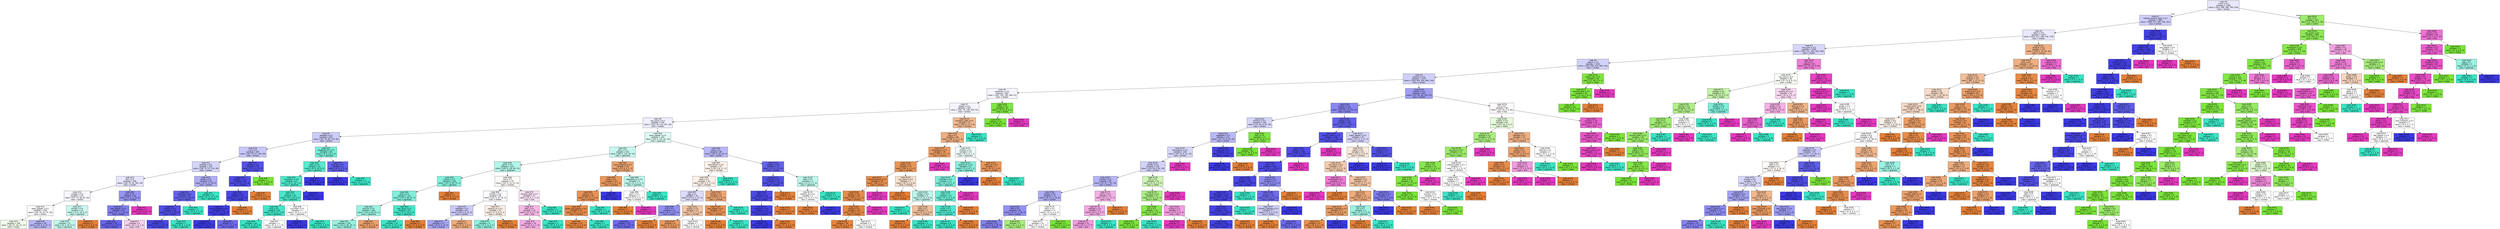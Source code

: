 digraph Tree {
node [shape=box, style="filled", color="black", fontname="helvetica"] ;
edge [fontname="helvetica"] ;
0 [label=<node &#35;0<br/>cumin &le; 0.5<br/>samples = 2298<br/>value = [412, 568, 290, 769, 259]<br/>class = korean>, fillcolor="#e8e8fc"] ;
1 [label=<node &#35;1<br/>roasted_sesame_seed &le; 0.5<br/>samples = 1861<br/>value = [408, 222, 284, 766, 181]<br/>class = korean>, fillcolor="#cfcef9"] ;
0 -> 1 [labeldistance=2.5, labelangle=45, headlabel="True"] ;
2 [label=<node &#35;2<br/>starch &le; 0.5<br/>samples = 1623<br/>value = [403, 222, 280, 539, 179]<br/>class = korean>, fillcolor="#e9e9fc"] ;
1 -> 2 ;
3 [label=<node &#35;3<br/>lime_juice &le; 0.5<br/>samples = 1408<br/>value = [255, 221, 264, 499, 169]<br/>class = korean>, fillcolor="#d7d6fa"] ;
2 -> 3 ;
4 [label=<node &#35;4<br/>yogurt &le; 0.5<br/>samples = 1316<br/>value = [250, 208, 254, 499, 105]<br/>class = korean>, fillcolor="#d2d1f9"] ;
3 -> 4 ;
5 [label=<node &#35;5<br/>cayenne &le; 0.5<br/>samples = 1270<br/>value = [249, 164, 254, 499, 104]<br/>class = korean>, fillcolor="#d0cff9"] ;
4 -> 5 ;
6 [label=<node &#35;6<br/>cardamom &le; 0.5<br/>samples = 863<br/>value = [202, 105, 236, 269, 51]<br/>class = korean>, fillcolor="#f5f5fe"] ;
5 -> 6 ;
7 [label=<node &#35;7<br/>pepper &le; 0.5<br/>samples = 833<br/>value = [202, 76, 236, 269, 50]<br/>class = korean>, fillcolor="#f4f4fe"] ;
6 -> 7 ;
8 [label=<node &#35;8<br/>soy_sauce &le; 0.5<br/>samples = 760<br/>value = [154, 76, 219, 267, 44]<br/>class = korean>, fillcolor="#eeedfd"] ;
7 -> 8 ;
9 [label=<node &#35;9<br/>seaweed &le; 0.5<br/>samples = 425<br/>value = [61, 76, 86, 174, 28]<br/>class = korean>, fillcolor="#ccccf8"] ;
8 -> 9 ;
10 [label=<node &#35;10<br/>nut &le; 0.5<br/>samples = 387<br/>value = [61, 76, 57, 165, 28]<br/>class = korean>, fillcolor="#c7c6f8"] ;
9 -> 10 ;
11 [label=<node &#35;11<br/>soybean &le; 0.5<br/>samples = 352<br/>value = [58, 75, 57, 134, 28]<br/>class = korean>, fillcolor="#d5d5f9"] ;
10 -> 11 ;
12 [label=<node &#35;12<br/>fish &le; 0.5<br/>samples = 306<br/>value = [58, 75, 40, 105, 28]<br/>class = korean>, fillcolor="#e6e5fc"] ;
11 -> 12 ;
13 [label=<node &#35;13<br/>vinegar &le; 0.5<br/>samples = 272<br/>value = [57, 74, 38, 83, 20]<br/>class = korean>, fillcolor="#f6f6fe"] ;
12 -> 13 ;
14 [label=<node &#35;14<br/>black_pepper &le; 0.5<br/>samples = 238<br/>value = [54, 70, 22, 74, 18]<br/>class = korean>, fillcolor="#fafafe"] ;
13 -> 14 ;
15 [label=<node &#35;15<br/>samples = 199<br/>value = [44, 67, 18, 53, 17]<br/>class = indian>, fillcolor="#f2fdec"] ;
14 -> 15 ;
16 [label=<node &#35;16<br/>samples = 39<br/>value = [10, 3, 4, 21, 1]<br/>class = korean>, fillcolor="#b5b4f5"] ;
14 -> 16 ;
17 [label=<node &#35;17<br/>chicken &le; 0.5<br/>samples = 34<br/>value = [3, 4, 16, 9, 2]<br/>class = japanese>, fillcolor="#c8f8ef"] ;
13 -> 17 ;
18 [label=<node &#35;18<br/>samples = 31<br/>value = [0, 4, 16, 9, 2]<br/>class = japanese>, fillcolor="#c0f7ed"] ;
17 -> 18 ;
19 [label=<node &#35;19<br/>samples = 3<br/>value = [3, 0, 0, 0, 0]<br/>class = chinese>, fillcolor="#e58139"] ;
17 -> 19 ;
20 [label=<node &#35;20<br/>pork &le; 0.5<br/>samples = 34<br/>value = [1, 1, 2, 22, 8]<br/>class = korean>, fillcolor="#9694f1"] ;
12 -> 20 ;
21 [label=<node &#35;21<br/>bell_pepper &le; 0.5<br/>samples = 31<br/>value = [1, 1, 2, 22, 5]<br/>class = korean>, fillcolor="#807eee"] ;
20 -> 21 ;
22 [label=<node &#35;22<br/>samples = 25<br/>value = [1, 0, 2, 20, 2]<br/>class = korean>, fillcolor="#6664eb"] ;
21 -> 22 ;
23 [label=<node &#35;23<br/>samples = 6<br/>value = [0, 1, 0, 2, 3]<br/>class = thai>, fillcolor="#f8ceef"] ;
21 -> 23 ;
24 [label=<node &#35;24<br/>samples = 3<br/>value = [0, 0, 0, 0, 3]<br/>class = thai>, fillcolor="#e539c0"] ;
20 -> 24 ;
25 [label=<node &#35;25<br/>barley &le; 0.5<br/>samples = 46<br/>value = [0, 0, 17, 29, 0]<br/>class = korean>, fillcolor="#aeadf4"] ;
11 -> 25 ;
26 [label=<node &#35;26<br/>enokidake &le; 0.5<br/>samples = 35<br/>value = [0, 0, 6, 29, 0]<br/>class = korean>, fillcolor="#6462ea"] ;
25 -> 26 ;
27 [label=<node &#35;27<br/>cilantro &le; 0.5<br/>samples = 32<br/>value = [0, 0, 3, 29, 0]<br/>class = korean>, fillcolor="#504de8"] ;
26 -> 27 ;
28 [label=<node &#35;28<br/>samples = 31<br/>value = [0, 0, 2, 29, 0]<br/>class = korean>, fillcolor="#4947e7"] ;
27 -> 28 ;
29 [label=<node &#35;29<br/>samples = 1<br/>value = [0, 0, 1, 0, 0]<br/>class = japanese>, fillcolor="#39e5c5"] ;
27 -> 29 ;
30 [label=<node &#35;30<br/>samples = 3<br/>value = [0, 0, 3, 0, 0]<br/>class = japanese>, fillcolor="#39e5c5"] ;
26 -> 30 ;
31 [label=<node &#35;31<br/>samples = 11<br/>value = [0, 0, 11, 0, 0]<br/>class = japanese>, fillcolor="#39e5c5"] ;
25 -> 31 ;
32 [label=<node &#35;32<br/>cashew &le; 0.5<br/>samples = 35<br/>value = [3, 1, 0, 31, 0]<br/>class = korean>, fillcolor="#5452e8"] ;
10 -> 32 ;
33 [label=<node &#35;33<br/>shellfish &le; 0.5<br/>samples = 34<br/>value = [3, 0, 0, 31, 0]<br/>class = korean>, fillcolor="#4f4ce8"] ;
32 -> 33 ;
34 [label=<node &#35;34<br/>celery &le; 0.5<br/>samples = 33<br/>value = [2, 0, 0, 31, 0]<br/>class = korean>, fillcolor="#4946e7"] ;
33 -> 34 ;
35 [label=<node &#35;35<br/>cane_molasses &le; 0.5<br/>samples = 32<br/>value = [1, 0, 0, 31, 0]<br/>class = korean>, fillcolor="#423fe6"] ;
34 -> 35 ;
36 [label=<node &#35;36<br/>samples = 27<br/>value = [0, 0, 0, 27, 0]<br/>class = korean>, fillcolor="#3c39e5"] ;
35 -> 36 ;
37 [label=<node &#35;37<br/>samples = 5<br/>value = [1, 0, 0, 4, 0]<br/>class = korean>, fillcolor="#6d6aec"] ;
35 -> 37 ;
38 [label=<node &#35;38<br/>samples = 1<br/>value = [1, 0, 0, 0, 0]<br/>class = chinese>, fillcolor="#e58139"] ;
34 -> 38 ;
39 [label=<node &#35;39<br/>samples = 1<br/>value = [1, 0, 0, 0, 0]<br/>class = chinese>, fillcolor="#e58139"] ;
33 -> 39 ;
40 [label=<node &#35;40<br/>samples = 1<br/>value = [0, 1, 0, 0, 0]<br/>class = indian>, fillcolor="#7be539"] ;
32 -> 40 ;
41 [label=<node &#35;41<br/>vegetable_oil &le; 0.5<br/>samples = 38<br/>value = [0, 0, 29, 9, 0]<br/>class = japanese>, fillcolor="#76edd7"] ;
9 -> 41 ;
42 [label=<node &#35;42<br/>bean &le; 0.5<br/>samples = 32<br/>value = [0, 0, 28, 4, 0]<br/>class = japanese>, fillcolor="#55e9cd"] ;
41 -> 42 ;
43 [label=<node &#35;43<br/>mushroom &le; 0.5<br/>samples = 31<br/>value = [0, 0, 28, 3, 0]<br/>class = japanese>, fillcolor="#4ee8cb"] ;
42 -> 43 ;
44 [label=<node &#35;44<br/>sake &le; 0.5<br/>samples = 30<br/>value = [0, 0, 28, 2, 0]<br/>class = japanese>, fillcolor="#47e7c9"] ;
43 -> 44 ;
45 [label=<node &#35;45<br/>tuna &le; 0.5<br/>samples = 28<br/>value = [0, 0, 27, 1, 0]<br/>class = japanese>, fillcolor="#40e6c7"] ;
44 -> 45 ;
46 [label=<node &#35;46<br/>samples = 26<br/>value = [0, 0, 26, 0, 0]<br/>class = japanese>, fillcolor="#39e5c5"] ;
45 -> 46 ;
47 [label=<node &#35;47<br/>samples = 2<br/>value = [0, 0, 1, 1, 0]<br/>class = japanese>, fillcolor="#ffffff"] ;
45 -> 47 ;
48 [label=<node &#35;48<br/>cucumber &le; 0.5<br/>samples = 2<br/>value = [0, 0, 1, 1, 0]<br/>class = japanese>, fillcolor="#ffffff"] ;
44 -> 48 ;
49 [label=<node &#35;49<br/>samples = 1<br/>value = [0, 0, 0, 1, 0]<br/>class = korean>, fillcolor="#3c39e5"] ;
48 -> 49 ;
50 [label=<node &#35;50<br/>samples = 1<br/>value = [0, 0, 1, 0, 0]<br/>class = japanese>, fillcolor="#39e5c5"] ;
48 -> 50 ;
51 [label=<node &#35;51<br/>samples = 1<br/>value = [0, 0, 0, 1, 0]<br/>class = korean>, fillcolor="#3c39e5"] ;
43 -> 51 ;
52 [label=<node &#35;52<br/>samples = 1<br/>value = [0, 0, 0, 1, 0]<br/>class = korean>, fillcolor="#3c39e5"] ;
42 -> 52 ;
53 [label=<node &#35;53<br/>avocado &le; 0.5<br/>samples = 6<br/>value = [0, 0, 1, 5, 0]<br/>class = korean>, fillcolor="#6361ea"] ;
41 -> 53 ;
54 [label=<node &#35;54<br/>samples = 5<br/>value = [0, 0, 0, 5, 0]<br/>class = korean>, fillcolor="#3c39e5"] ;
53 -> 54 ;
55 [label=<node &#35;55<br/>samples = 1<br/>value = [0, 0, 1, 0, 0]<br/>class = japanese>, fillcolor="#39e5c5"] ;
53 -> 55 ;
56 [label=<node &#35;56<br/>black_pepper &le; 0.5<br/>samples = 335<br/>value = [93, 0, 133, 93, 16]<br/>class = japanese>, fillcolor="#defbf5"] ;
8 -> 56 ;
57 [label=<node &#35;57<br/>pork &le; 0.5<br/>samples = 255<br/>value = [69, 0, 123, 49, 14]<br/>class = japanese>, fillcolor="#c6f7ee"] ;
56 -> 57 ;
58 [label=<node &#35;58<br/>garlic &le; 0.5<br/>samples = 225<br/>value = [46, 0, 118, 48, 13]<br/>class = japanese>, fillcolor="#b1f5e8"] ;
57 -> 58 ;
59 [label=<node &#35;59<br/>cilantro &le; 0.5<br/>samples = 146<br/>value = [21, 0, 99, 25, 1]<br/>class = japanese>, fillcolor="#86efdc"] ;
58 -> 59 ;
60 [label=<node &#35;60<br/>wine &le; 0.5<br/>samples = 141<br/>value = [16, 0, 99, 25, 1]<br/>class = japanese>, fillcolor="#81eeda"] ;
59 -> 60 ;
61 [label=<node &#35;61<br/>broccoli &le; 0.5<br/>samples = 106<br/>value = [14, 0, 66, 25, 1]<br/>class = japanese>, fillcolor="#9bf2e2"] ;
60 -> 61 ;
62 [label=<node &#35;62<br/>samples = 101<br/>value = [10, 0, 65, 25, 1]<br/>class = japanese>, fillcolor="#97f1e0"] ;
61 -> 62 ;
63 [label=<node &#35;63<br/>samples = 5<br/>value = [4, 0, 1, 0, 0]<br/>class = chinese>, fillcolor="#eca06a"] ;
61 -> 63 ;
64 [label=<node &#35;64<br/>star_anise &le; 0.5<br/>samples = 35<br/>value = [2, 0, 33, 0, 0]<br/>class = japanese>, fillcolor="#45e7c9"] ;
60 -> 64 ;
65 [label=<node &#35;65<br/>samples = 34<br/>value = [1, 0, 33, 0, 0]<br/>class = japanese>, fillcolor="#3fe6c7"] ;
64 -> 65 ;
66 [label=<node &#35;66<br/>samples = 1<br/>value = [1, 0, 0, 0, 0]<br/>class = chinese>, fillcolor="#e58139"] ;
64 -> 66 ;
67 [label=<node &#35;67<br/>samples = 5<br/>value = [5, 0, 0, 0, 0]<br/>class = chinese>, fillcolor="#e58139"] ;
59 -> 67 ;
68 [label=<node &#35;68<br/>rice &le; 0.5<br/>samples = 79<br/>value = [25, 0, 19, 23, 12]<br/>class = chinese>, fillcolor="#fefaf8"] ;
58 -> 68 ;
69 [label=<node &#35;69<br/>chicken &le; 0.5<br/>samples = 58<br/>value = [21, 0, 12, 22, 3]<br/>class = korean>, fillcolor="#fafafe"] ;
68 -> 69 ;
70 [label=<node &#35;70<br/>cabbage &le; 0.5<br/>samples = 44<br/>value = [14, 0, 6, 22, 2]<br/>class = korean>, fillcolor="#cbcaf8"] ;
69 -> 70 ;
71 [label=<node &#35;71<br/>samples = 37<br/>value = [9, 0, 5, 22, 1]<br/>class = korean>, fillcolor="#a4a3f3"] ;
70 -> 71 ;
72 [label=<node &#35;72<br/>samples = 7<br/>value = [5, 0, 1, 0, 1]<br/>class = chinese>, fillcolor="#eeab7b"] ;
70 -> 72 ;
73 [label=<node &#35;73<br/>sesame_oil &le; 0.5<br/>samples = 14<br/>value = [7, 0, 6, 0, 1]<br/>class = chinese>, fillcolor="#fcefe6"] ;
69 -> 73 ;
74 [label=<node &#35;74<br/>samples = 9<br/>value = [2, 0, 6, 0, 1]<br/>class = japanese>, fillcolor="#8ef0de"] ;
73 -> 74 ;
75 [label=<node &#35;75<br/>samples = 5<br/>value = [5, 0, 0, 0, 0]<br/>class = chinese>, fillcolor="#e58139"] ;
73 -> 75 ;
76 [label=<node &#35;76<br/>sesame_seed &le; 0.5<br/>samples = 21<br/>value = [4, 0, 7, 1, 9]<br/>class = thai>, fillcolor="#fbe3f6"] ;
68 -> 76 ;
77 [label=<node &#35;77<br/>beef &le; 0.5<br/>samples = 18<br/>value = [4, 0, 4, 1, 9]<br/>class = thai>, fillcolor="#f6b8e8"] ;
76 -> 77 ;
78 [label=<node &#35;78<br/>samples = 16<br/>value = [4, 0, 2, 1, 9]<br/>class = thai>, fillcolor="#f4ace5"] ;
77 -> 78 ;
79 [label=<node &#35;79<br/>samples = 2<br/>value = [0, 0, 2, 0, 0]<br/>class = japanese>, fillcolor="#39e5c5"] ;
77 -> 79 ;
80 [label=<node &#35;80<br/>samples = 3<br/>value = [0, 0, 3, 0, 0]<br/>class = japanese>, fillcolor="#39e5c5"] ;
76 -> 80 ;
81 [label=<node &#35;81<br/>cane_molasses &le; 0.5<br/>samples = 30<br/>value = [23, 0, 5, 1, 1]<br/>class = chinese>, fillcolor="#eca470"] ;
57 -> 81 ;
82 [label=<node &#35;82<br/>meat &le; 0.5<br/>samples = 26<br/>value = [22, 0, 3, 1, 0]<br/>class = chinese>, fillcolor="#ea975b"] ;
81 -> 82 ;
83 [label=<node &#35;83<br/>squid &le; 0.5<br/>samples = 25<br/>value = [22, 0, 3, 0, 0]<br/>class = chinese>, fillcolor="#e99254"] ;
82 -> 83 ;
84 [label=<node &#35;84<br/>green_bell_pepper &le; 0.5<br/>samples = 24<br/>value = [22, 0, 2, 0, 0]<br/>class = chinese>, fillcolor="#e78c4b"] ;
83 -> 84 ;
85 [label=<node &#35;85<br/>samples = 23<br/>value = [22, 0, 1, 0, 0]<br/>class = chinese>, fillcolor="#e68742"] ;
84 -> 85 ;
86 [label=<node &#35;86<br/>samples = 1<br/>value = [0, 0, 1, 0, 0]<br/>class = japanese>, fillcolor="#39e5c5"] ;
84 -> 86 ;
87 [label=<node &#35;87<br/>samples = 1<br/>value = [0, 0, 1, 0, 0]<br/>class = japanese>, fillcolor="#39e5c5"] ;
83 -> 87 ;
88 [label=<node &#35;88<br/>samples = 1<br/>value = [0, 0, 0, 1, 0]<br/>class = korean>, fillcolor="#3c39e5"] ;
82 -> 88 ;
89 [label=<node &#35;89<br/>vegetable_oil &le; 0.5<br/>samples = 4<br/>value = [1, 0, 2, 0, 1]<br/>class = japanese>, fillcolor="#bdf6ec"] ;
81 -> 89 ;
90 [label=<node &#35;90<br/>garlic &le; 0.5<br/>samples = 2<br/>value = [1, 0, 0, 0, 1]<br/>class = chinese>, fillcolor="#ffffff"] ;
89 -> 90 ;
91 [label=<node &#35;91<br/>samples = 1<br/>value = [1, 0, 0, 0, 0]<br/>class = chinese>, fillcolor="#e58139"] ;
90 -> 91 ;
92 [label=<node &#35;92<br/>samples = 1<br/>value = [0, 0, 0, 0, 1]<br/>class = thai>, fillcolor="#e539c0"] ;
90 -> 92 ;
93 [label=<node &#35;93<br/>samples = 2<br/>value = [0, 0, 2, 0, 0]<br/>class = japanese>, fillcolor="#39e5c5"] ;
89 -> 93 ;
94 [label=<node &#35;94<br/>beef &le; 0.5<br/>samples = 80<br/>value = [24, 0, 10, 44, 2]<br/>class = korean>, fillcolor="#b9b8f6"] ;
56 -> 94 ;
95 [label=<node &#35;95<br/>katsuobushi &le; 0.5<br/>samples = 47<br/>value = [20, 0, 8, 17, 2]<br/>class = chinese>, fillcolor="#fcf2eb"] ;
94 -> 95 ;
96 [label=<node &#35;96<br/>wine &le; 0.5<br/>samples = 44<br/>value = [20, 0, 5, 17, 2]<br/>class = chinese>, fillcolor="#fcf1e9"] ;
95 -> 96 ;
97 [label=<node &#35;97<br/>egg &le; 0.5<br/>samples = 35<br/>value = [13, 0, 3, 17, 2]<br/>class = korean>, fillcolor="#dcdbfa"] ;
96 -> 97 ;
98 [label=<node &#35;98<br/>nira &le; 0.5<br/>samples = 22<br/>value = [6, 0, 1, 15, 0]<br/>class = korean>, fillcolor="#9190f0"] ;
97 -> 98 ;
99 [label=<node &#35;99<br/>samples = 19<br/>value = [3, 0, 1, 15, 0]<br/>class = korean>, fillcolor="#6d6aec"] ;
98 -> 99 ;
100 [label=<node &#35;100<br/>samples = 3<br/>value = [3, 0, 0, 0, 0]<br/>class = chinese>, fillcolor="#e58139"] ;
98 -> 100 ;
101 [label=<node &#35;101<br/>scallion &le; 0.5<br/>samples = 13<br/>value = [7, 0, 2, 2, 2]<br/>class = chinese>, fillcolor="#f3c6a5"] ;
97 -> 101 ;
102 [label=<node &#35;102<br/>samples = 6<br/>value = [5, 0, 0, 0, 1]<br/>class = chinese>, fillcolor="#ea9a61"] ;
101 -> 102 ;
103 [label=<node &#35;103<br/>samples = 7<br/>value = [2, 0, 2, 2, 1]<br/>class = chinese>, fillcolor="#ffffff"] ;
101 -> 103 ;
104 [label=<node &#35;104<br/>tomato &le; 0.5<br/>samples = 9<br/>value = [7, 0, 2, 0, 0]<br/>class = chinese>, fillcolor="#eca572"] ;
96 -> 104 ;
105 [label=<node &#35;105<br/>bell_pepper &le; 0.5<br/>samples = 8<br/>value = [7, 0, 1, 0, 0]<br/>class = chinese>, fillcolor="#e99355"] ;
104 -> 105 ;
106 [label=<node &#35;106<br/>samples = 7<br/>value = [7, 0, 0, 0, 0]<br/>class = chinese>, fillcolor="#e58139"] ;
105 -> 106 ;
107 [label=<node &#35;107<br/>samples = 1<br/>value = [0, 0, 1, 0, 0]<br/>class = japanese>, fillcolor="#39e5c5"] ;
105 -> 107 ;
108 [label=<node &#35;108<br/>samples = 1<br/>value = [0, 0, 1, 0, 0]<br/>class = japanese>, fillcolor="#39e5c5"] ;
104 -> 108 ;
109 [label=<node &#35;109<br/>samples = 3<br/>value = [0, 0, 3, 0, 0]<br/>class = japanese>, fillcolor="#39e5c5"] ;
95 -> 109 ;
110 [label=<node &#35;110<br/>soybean &le; 0.5<br/>samples = 33<br/>value = [4, 0, 2, 27, 0]<br/>class = korean>, fillcolor="#6462ea"] ;
94 -> 110 ;
111 [label=<node &#35;111<br/>coriander &le; 0.5<br/>samples = 29<br/>value = [3, 0, 0, 26, 0]<br/>class = korean>, fillcolor="#5250e8"] ;
110 -> 111 ;
112 [label=<node &#35;112<br/>leek &le; 0.5<br/>samples = 28<br/>value = [2, 0, 0, 26, 0]<br/>class = korean>, fillcolor="#4b48e7"] ;
111 -> 112 ;
113 [label=<node &#35;113<br/>cinnamon &le; 0.5<br/>samples = 27<br/>value = [1, 0, 0, 26, 0]<br/>class = korean>, fillcolor="#4441e6"] ;
112 -> 113 ;
114 [label=<node &#35;114<br/>samples = 26<br/>value = [0, 0, 0, 26, 0]<br/>class = korean>, fillcolor="#3c39e5"] ;
113 -> 114 ;
115 [label=<node &#35;115<br/>samples = 1<br/>value = [1, 0, 0, 0, 0]<br/>class = chinese>, fillcolor="#e58139"] ;
113 -> 115 ;
116 [label=<node &#35;116<br/>samples = 1<br/>value = [1, 0, 0, 0, 0]<br/>class = chinese>, fillcolor="#e58139"] ;
112 -> 116 ;
117 [label=<node &#35;117<br/>samples = 1<br/>value = [1, 0, 0, 0, 0]<br/>class = chinese>, fillcolor="#e58139"] ;
111 -> 117 ;
118 [label=<node &#35;118<br/>sake &le; 0.5<br/>samples = 4<br/>value = [1, 0, 2, 1, 0]<br/>class = japanese>, fillcolor="#bdf6ec"] ;
110 -> 118 ;
119 [label=<node &#35;119<br/>sesame_oil &le; 0.5<br/>samples = 2<br/>value = [1, 0, 0, 1, 0]<br/>class = chinese>, fillcolor="#ffffff"] ;
118 -> 119 ;
120 [label=<node &#35;120<br/>samples = 1<br/>value = [1, 0, 0, 0, 0]<br/>class = chinese>, fillcolor="#e58139"] ;
119 -> 120 ;
121 [label=<node &#35;121<br/>samples = 1<br/>value = [0, 0, 0, 1, 0]<br/>class = korean>, fillcolor="#3c39e5"] ;
119 -> 121 ;
122 [label=<node &#35;122<br/>samples = 2<br/>value = [0, 0, 2, 0, 0]<br/>class = japanese>, fillcolor="#39e5c5"] ;
118 -> 122 ;
123 [label=<node &#35;123<br/>mandarin_peel &le; 0.5<br/>samples = 73<br/>value = [48, 0, 17, 2, 6]<br/>class = chinese>, fillcolor="#f1b991"] ;
7 -> 123 ;
124 [label=<node &#35;124<br/>egg &le; 0.5<br/>samples = 68<br/>value = [48, 0, 12, 2, 6]<br/>class = chinese>, fillcolor="#eeae80"] ;
123 -> 124 ;
125 [label=<node &#35;125<br/>lemongrass &le; 0.5<br/>samples = 49<br/>value = [40, 0, 3, 1, 5]<br/>class = chinese>, fillcolor="#ea9b61"] ;
124 -> 125 ;
126 [label=<node &#35;126<br/>shallot &le; 0.5<br/>samples = 47<br/>value = [40, 0, 3, 1, 3]<br/>class = chinese>, fillcolor="#e99558"] ;
125 -> 126 ;
127 [label=<node &#35;127<br/>roasted_peanut &le; 0.5<br/>samples = 40<br/>value = [36, 0, 0, 1, 3]<br/>class = chinese>, fillcolor="#e88f4e"] ;
126 -> 127 ;
128 [label=<node &#35;128<br/>squash &le; 0.5<br/>samples = 39<br/>value = [36, 0, 0, 1, 2]<br/>class = chinese>, fillcolor="#e78b49"] ;
127 -> 128 ;
129 [label=<node &#35;129<br/>mango &le; 0.5<br/>samples = 38<br/>value = [36, 0, 0, 1, 1]<br/>class = chinese>, fillcolor="#e68844"] ;
128 -> 129 ;
130 [label=<node &#35;130<br/>samples = 36<br/>value = [35, 0, 0, 1, 0]<br/>class = chinese>, fillcolor="#e6853f"] ;
129 -> 130 ;
131 [label=<node &#35;131<br/>samples = 2<br/>value = [1, 0, 0, 0, 1]<br/>class = chinese>, fillcolor="#ffffff"] ;
129 -> 131 ;
132 [label=<node &#35;132<br/>samples = 1<br/>value = [0, 0, 0, 0, 1]<br/>class = thai>, fillcolor="#e539c0"] ;
128 -> 132 ;
133 [label=<node &#35;133<br/>samples = 1<br/>value = [0, 0, 0, 0, 1]<br/>class = thai>, fillcolor="#e539c0"] ;
127 -> 133 ;
134 [label=<node &#35;134<br/>soy_sauce &le; 0.5<br/>samples = 7<br/>value = [4, 0, 3, 0, 0]<br/>class = chinese>, fillcolor="#f8e0ce"] ;
126 -> 134 ;
135 [label=<node &#35;135<br/>samples = 2<br/>value = [2, 0, 0, 0, 0]<br/>class = chinese>, fillcolor="#e58139"] ;
134 -> 135 ;
136 [label=<node &#35;136<br/>vinegar &le; 0.5<br/>samples = 5<br/>value = [2, 0, 3, 0, 0]<br/>class = japanese>, fillcolor="#bdf6ec"] ;
134 -> 136 ;
137 [label=<node &#35;137<br/>samples = 2<br/>value = [0, 0, 2, 0, 0]<br/>class = japanese>, fillcolor="#39e5c5"] ;
136 -> 137 ;
138 [label=<node &#35;138<br/>sake &le; 0.5<br/>samples = 3<br/>value = [2, 0, 1, 0, 0]<br/>class = chinese>, fillcolor="#f2c09c"] ;
136 -> 138 ;
139 [label=<node &#35;139<br/>samples = 2<br/>value = [2, 0, 0, 0, 0]<br/>class = chinese>, fillcolor="#e58139"] ;
138 -> 139 ;
140 [label=<node &#35;140<br/>samples = 1<br/>value = [0, 0, 1, 0, 0]<br/>class = japanese>, fillcolor="#39e5c5"] ;
138 -> 140 ;
141 [label=<node &#35;141<br/>samples = 2<br/>value = [0, 0, 0, 0, 2]<br/>class = thai>, fillcolor="#e539c0"] ;
125 -> 141 ;
142 [label=<node &#35;142<br/>scallion &le; 0.5<br/>samples = 19<br/>value = [8, 0, 9, 1, 1]<br/>class = japanese>, fillcolor="#edfdfa"] ;
124 -> 142 ;
143 [label=<node &#35;143<br/>peanut_oil &le; 0.5<br/>samples = 12<br/>value = [2, 0, 8, 1, 1]<br/>class = japanese>, fillcolor="#88efdc"] ;
142 -> 143 ;
144 [label=<node &#35;144<br/>coriander &le; 0.5<br/>samples = 11<br/>value = [2, 0, 8, 0, 1]<br/>class = japanese>, fillcolor="#7beed8"] ;
143 -> 144 ;
145 [label=<node &#35;145<br/>meat &le; 0.5<br/>samples = 10<br/>value = [2, 0, 8, 0, 0]<br/>class = japanese>, fillcolor="#6aecd4"] ;
144 -> 145 ;
146 [label=<node &#35;146<br/>oyster &le; 0.5<br/>samples = 9<br/>value = [1, 0, 8, 0, 0]<br/>class = japanese>, fillcolor="#52e8cc"] ;
145 -> 146 ;
147 [label=<node &#35;147<br/>samples = 8<br/>value = [0, 0, 8, 0, 0]<br/>class = japanese>, fillcolor="#39e5c5"] ;
146 -> 147 ;
148 [label=<node &#35;148<br/>samples = 1<br/>value = [1, 0, 0, 0, 0]<br/>class = chinese>, fillcolor="#e58139"] ;
146 -> 148 ;
149 [label=<node &#35;149<br/>samples = 1<br/>value = [1, 0, 0, 0, 0]<br/>class = chinese>, fillcolor="#e58139"] ;
145 -> 149 ;
150 [label=<node &#35;150<br/>samples = 1<br/>value = [0, 0, 0, 0, 1]<br/>class = thai>, fillcolor="#e539c0"] ;
144 -> 150 ;
151 [label=<node &#35;151<br/>samples = 1<br/>value = [0, 0, 0, 1, 0]<br/>class = korean>, fillcolor="#3c39e5"] ;
143 -> 151 ;
152 [label=<node &#35;152<br/>celery_oil &le; 0.5<br/>samples = 7<br/>value = [6, 0, 1, 0, 0]<br/>class = chinese>, fillcolor="#e9965a"] ;
142 -> 152 ;
153 [label=<node &#35;153<br/>samples = 6<br/>value = [6, 0, 0, 0, 0]<br/>class = chinese>, fillcolor="#e58139"] ;
152 -> 153 ;
154 [label=<node &#35;154<br/>samples = 1<br/>value = [0, 0, 1, 0, 0]<br/>class = japanese>, fillcolor="#39e5c5"] ;
152 -> 154 ;
155 [label=<node &#35;155<br/>samples = 5<br/>value = [0, 0, 5, 0, 0]<br/>class = japanese>, fillcolor="#39e5c5"] ;
123 -> 155 ;
156 [label=<node &#35;156<br/>coffee &le; 0.5<br/>samples = 30<br/>value = [0, 29, 0, 0, 1]<br/>class = indian>, fillcolor="#80e640"] ;
6 -> 156 ;
157 [label=<node &#35;157<br/>samples = 29<br/>value = [0, 29, 0, 0, 0]<br/>class = indian>, fillcolor="#7be539"] ;
156 -> 157 ;
158 [label=<node &#35;158<br/>samples = 1<br/>value = [0, 0, 0, 0, 1]<br/>class = thai>, fillcolor="#e539c0"] ;
156 -> 158 ;
159 [label=<node &#35;159<br/>cilantro &le; 0.5<br/>samples = 407<br/>value = [47, 59, 18, 230, 53]<br/>class = korean>, fillcolor="#9f9ef2"] ;
5 -> 159 ;
160 [label=<node &#35;160<br/>scallion &le; 0.5<br/>samples = 351<br/>value = [33, 40, 15, 230, 33]<br/>class = korean>, fillcolor="#8886ef"] ;
159 -> 160 ;
161 [label=<node &#35;161<br/>turmeric &le; 0.5<br/>samples = 148<br/>value = [11, 40, 8, 63, 26]<br/>class = korean>, fillcolor="#d5d5f9"] ;
160 -> 161 ;
162 [label=<node &#35;162<br/>vegetable &le; 0.5<br/>samples = 131<br/>value = [11, 24, 8, 63, 25]<br/>class = korean>, fillcolor="#b9b8f6"] ;
161 -> 162 ;
163 [label=<node &#35;163<br/>lemongrass &le; 0.5<br/>samples = 109<br/>value = [10, 24, 8, 42, 25]<br/>class = korean>, fillcolor="#d8d7fa"] ;
162 -> 163 ;
164 [label=<node &#35;164<br/>tomato &le; 0.5<br/>samples = 102<br/>value = [10, 24, 8, 42, 18]<br/>class = korean>, fillcolor="#d2d1f9"] ;
163 -> 164 ;
165 [label=<node &#35;165<br/>chicken &le; 0.5<br/>samples = 86<br/>value = [9, 15, 7, 42, 13]<br/>class = korean>, fillcolor="#b5b4f5"] ;
164 -> 165 ;
166 [label=<node &#35;166<br/>vinegar &le; 0.5<br/>samples = 73<br/>value = [8, 15, 5, 39, 6]<br/>class = korean>, fillcolor="#aeadf4"] ;
165 -> 166 ;
167 [label=<node &#35;167<br/>seed &le; 0.5<br/>samples = 56<br/>value = [4, 11, 1, 36, 4]<br/>class = korean>, fillcolor="#9391f1"] ;
166 -> 167 ;
168 [label=<node &#35;168<br/>samples = 52<br/>value = [4, 8, 1, 36, 3]<br/>class = korean>, fillcolor="#8381ee"] ;
167 -> 168 ;
169 [label=<node &#35;169<br/>samples = 4<br/>value = [0, 3, 0, 0, 1]<br/>class = indian>, fillcolor="#a7ee7b"] ;
167 -> 169 ;
170 [label=<node &#35;170<br/>raisin &le; 0.5<br/>samples = 17<br/>value = [4, 4, 4, 3, 2]<br/>class = chinese>, fillcolor="#ffffff"] ;
166 -> 170 ;
171 [label=<node &#35;171<br/>samples = 14<br/>value = [4, 1, 4, 3, 2]<br/>class = chinese>, fillcolor="#ffffff"] ;
170 -> 171 ;
172 [label=<node &#35;172<br/>samples = 3<br/>value = [0, 3, 0, 0, 0]<br/>class = indian>, fillcolor="#7be539"] ;
170 -> 172 ;
173 [label=<node &#35;173<br/>sherry &le; 0.5<br/>samples = 13<br/>value = [1, 0, 2, 3, 7]<br/>class = thai>, fillcolor="#f5b0e6"] ;
165 -> 173 ;
174 [label=<node &#35;174<br/>cabbage &le; 0.5<br/>samples = 12<br/>value = [0, 0, 2, 3, 7]<br/>class = thai>, fillcolor="#f3a7e3"] ;
173 -> 174 ;
175 [label=<node &#35;175<br/>samples = 11<br/>value = [0, 0, 1, 3, 7]<br/>class = thai>, fillcolor="#f29ce0"] ;
174 -> 175 ;
176 [label=<node &#35;176<br/>samples = 1<br/>value = [0, 0, 1, 0, 0]<br/>class = japanese>, fillcolor="#39e5c5"] ;
174 -> 176 ;
177 [label=<node &#35;177<br/>samples = 1<br/>value = [1, 0, 0, 0, 0]<br/>class = chinese>, fillcolor="#e58139"] ;
173 -> 177 ;
178 [label=<node &#35;178<br/>fish &le; 0.5<br/>samples = 16<br/>value = [1, 9, 1, 0, 5]<br/>class = indian>, fillcolor="#cff6b7"] ;
164 -> 178 ;
179 [label=<node &#35;179<br/>soy_sauce &le; 0.5<br/>samples = 13<br/>value = [1, 9, 1, 0, 2]<br/>class = indian>, fillcolor="#abee81"] ;
178 -> 179 ;
180 [label=<node &#35;180<br/>bay &le; 0.5<br/>samples = 10<br/>value = [0, 9, 1, 0, 0]<br/>class = indian>, fillcolor="#8ae84f"] ;
179 -> 180 ;
181 [label=<node &#35;181<br/>samples = 9<br/>value = [0, 9, 0, 0, 0]<br/>class = indian>, fillcolor="#7be539"] ;
180 -> 181 ;
182 [label=<node &#35;182<br/>samples = 1<br/>value = [0, 0, 1, 0, 0]<br/>class = japanese>, fillcolor="#39e5c5"] ;
180 -> 182 ;
183 [label=<node &#35;183<br/>scallop &le; 0.5<br/>samples = 3<br/>value = [1, 0, 0, 0, 2]<br/>class = thai>, fillcolor="#f29ce0"] ;
179 -> 183 ;
184 [label=<node &#35;184<br/>samples = 2<br/>value = [0, 0, 0, 0, 2]<br/>class = thai>, fillcolor="#e539c0"] ;
183 -> 184 ;
185 [label=<node &#35;185<br/>samples = 1<br/>value = [1, 0, 0, 0, 0]<br/>class = chinese>, fillcolor="#e58139"] ;
183 -> 185 ;
186 [label=<node &#35;186<br/>samples = 3<br/>value = [0, 0, 0, 0, 3]<br/>class = thai>, fillcolor="#e539c0"] ;
178 -> 186 ;
187 [label=<node &#35;187<br/>samples = 7<br/>value = [0, 0, 0, 0, 7]<br/>class = thai>, fillcolor="#e539c0"] ;
163 -> 187 ;
188 [label=<node &#35;188<br/>celery_oil &le; 0.5<br/>samples = 22<br/>value = [1, 0, 0, 21, 0]<br/>class = korean>, fillcolor="#4542e6"] ;
162 -> 188 ;
189 [label=<node &#35;189<br/>samples = 21<br/>value = [0, 0, 0, 21, 0]<br/>class = korean>, fillcolor="#3c39e5"] ;
188 -> 189 ;
190 [label=<node &#35;190<br/>samples = 1<br/>value = [1, 0, 0, 0, 0]<br/>class = chinese>, fillcolor="#e58139"] ;
188 -> 190 ;
191 [label=<node &#35;191<br/>basil &le; 0.5<br/>samples = 17<br/>value = [0, 16, 0, 0, 1]<br/>class = indian>, fillcolor="#83e745"] ;
161 -> 191 ;
192 [label=<node &#35;192<br/>samples = 16<br/>value = [0, 16, 0, 0, 0]<br/>class = indian>, fillcolor="#7be539"] ;
191 -> 192 ;
193 [label=<node &#35;193<br/>samples = 1<br/>value = [0, 0, 0, 0, 1]<br/>class = thai>, fillcolor="#e539c0"] ;
191 -> 193 ;
194 [label=<node &#35;194<br/>vinegar &le; 0.5<br/>samples = 203<br/>value = [22, 0, 7, 167, 7]<br/>class = korean>, fillcolor="#6360ea"] ;
160 -> 194 ;
195 [label=<node &#35;195<br/>peanut_butter &le; 0.5<br/>samples = 168<br/>value = [10, 0, 4, 150, 4]<br/>class = korean>, fillcolor="#5250e8"] ;
194 -> 195 ;
196 [label=<node &#35;196<br/>cashew &le; 0.5<br/>samples = 165<br/>value = [10, 0, 4, 150, 1]<br/>class = korean>, fillcolor="#4f4ce8"] ;
195 -> 196 ;
197 [label=<node &#35;197<br/>pork &le; 0.5<br/>samples = 164<br/>value = [10, 0, 4, 150, 0]<br/>class = korean>, fillcolor="#4e4be7"] ;
196 -> 197 ;
198 [label=<node &#35;198<br/>olive_oil &le; 0.5<br/>samples = 147<br/>value = [5, 0, 4, 138, 0]<br/>class = korean>, fillcolor="#4846e7"] ;
197 -> 198 ;
199 [label=<node &#35;199<br/>katsuobushi &le; 0.5<br/>samples = 146<br/>value = [5, 0, 3, 138, 0]<br/>class = korean>, fillcolor="#4744e6"] ;
198 -> 199 ;
200 [label=<node &#35;200<br/>turnip &le; 0.5<br/>samples = 145<br/>value = [5, 0, 2, 138, 0]<br/>class = korean>, fillcolor="#4643e6"] ;
199 -> 200 ;
201 [label=<node &#35;201<br/>samples = 144<br/>value = [4, 0, 2, 138, 0]<br/>class = korean>, fillcolor="#4441e6"] ;
200 -> 201 ;
202 [label=<node &#35;202<br/>samples = 1<br/>value = [1, 0, 0, 0, 0]<br/>class = chinese>, fillcolor="#e58139"] ;
200 -> 202 ;
203 [label=<node &#35;203<br/>samples = 1<br/>value = [0, 0, 1, 0, 0]<br/>class = japanese>, fillcolor="#39e5c5"] ;
199 -> 203 ;
204 [label=<node &#35;204<br/>samples = 1<br/>value = [0, 0, 1, 0, 0]<br/>class = japanese>, fillcolor="#39e5c5"] ;
198 -> 204 ;
205 [label=<node &#35;205<br/>mussel &le; 0.5<br/>samples = 17<br/>value = [5, 0, 0, 12, 0]<br/>class = korean>, fillcolor="#8d8bf0"] ;
197 -> 205 ;
206 [label=<node &#35;206<br/>onion &le; 0.5<br/>samples = 15<br/>value = [3, 0, 0, 12, 0]<br/>class = korean>, fillcolor="#6d6aec"] ;
205 -> 206 ;
207 [label=<node &#35;207<br/>chinese_cabbage &le; 0.5<br/>samples = 7<br/>value = [3, 0, 0, 4, 0]<br/>class = korean>, fillcolor="#cecef8"] ;
206 -> 207 ;
208 [label=<node &#35;208<br/>samples = 2<br/>value = [2, 0, 0, 0, 0]<br/>class = chinese>, fillcolor="#e58139"] ;
207 -> 208 ;
209 [label=<node &#35;209<br/>samples = 5<br/>value = [1, 0, 0, 4, 0]<br/>class = korean>, fillcolor="#6d6aec"] ;
207 -> 209 ;
210 [label=<node &#35;210<br/>samples = 8<br/>value = [0, 0, 0, 8, 0]<br/>class = korean>, fillcolor="#3c39e5"] ;
206 -> 210 ;
211 [label=<node &#35;211<br/>samples = 2<br/>value = [2, 0, 0, 0, 0]<br/>class = chinese>, fillcolor="#e58139"] ;
205 -> 211 ;
212 [label=<node &#35;212<br/>samples = 1<br/>value = [0, 0, 0, 0, 1]<br/>class = thai>, fillcolor="#e539c0"] ;
196 -> 212 ;
213 [label=<node &#35;213<br/>samples = 3<br/>value = [0, 0, 0, 0, 3]<br/>class = thai>, fillcolor="#e539c0"] ;
195 -> 213 ;
214 [label=<node &#35;214<br/>black_pepper &le; 0.5<br/>samples = 35<br/>value = [12, 0, 3, 17, 3]<br/>class = korean>, fillcolor="#d5d4f9"] ;
194 -> 214 ;
215 [label=<node &#35;215<br/>radish &le; 0.5<br/>samples = 26<br/>value = [12, 0, 2, 9, 3]<br/>class = chinese>, fillcolor="#fae9dc"] ;
214 -> 215 ;
216 [label=<node &#35;216<br/>soy_sauce &le; 0.5<br/>samples = 22<br/>value = [12, 0, 2, 5, 3]<br/>class = chinese>, fillcolor="#f4cbad"] ;
215 -> 216 ;
217 [label=<node &#35;217<br/>buckwheat &le; 0.5<br/>samples = 4<br/>value = [1, 0, 0, 0, 3]<br/>class = thai>, fillcolor="#ee7bd5"] ;
216 -> 217 ;
218 [label=<node &#35;218<br/>samples = 3<br/>value = [0, 0, 0, 0, 3]<br/>class = thai>, fillcolor="#e539c0"] ;
217 -> 218 ;
219 [label=<node &#35;219<br/>samples = 1<br/>value = [1, 0, 0, 0, 0]<br/>class = chinese>, fillcolor="#e58139"] ;
217 -> 219 ;
220 [label=<node &#35;220<br/>vegetable &le; 0.5<br/>samples = 18<br/>value = [11, 0, 2, 5, 0]<br/>class = chinese>, fillcolor="#f3c5a4"] ;
216 -> 220 ;
221 [label=<node &#35;221<br/>sake &le; 0.5<br/>samples = 14<br/>value = [10, 0, 2, 2, 0]<br/>class = chinese>, fillcolor="#eeab7b"] ;
220 -> 221 ;
222 [label=<node &#35;222<br/>chinese_cabbage &le; 0.5<br/>samples = 11<br/>value = [9, 0, 0, 2, 0]<br/>class = chinese>, fillcolor="#eb9d65"] ;
221 -> 222 ;
223 [label=<node &#35;223<br/>samples = 10<br/>value = [9, 0, 0, 1, 0]<br/>class = chinese>, fillcolor="#e88f4f"] ;
222 -> 223 ;
224 [label=<node &#35;224<br/>samples = 1<br/>value = [0, 0, 0, 1, 0]<br/>class = korean>, fillcolor="#3c39e5"] ;
222 -> 224 ;
225 [label=<node &#35;225<br/>rice &le; 0.5<br/>samples = 3<br/>value = [1, 0, 2, 0, 0]<br/>class = japanese>, fillcolor="#9cf2e2"] ;
221 -> 225 ;
226 [label=<node &#35;226<br/>samples = 1<br/>value = [1, 0, 0, 0, 0]<br/>class = chinese>, fillcolor="#e58139"] ;
225 -> 226 ;
227 [label=<node &#35;227<br/>samples = 2<br/>value = [0, 0, 2, 0, 0]<br/>class = japanese>, fillcolor="#39e5c5"] ;
225 -> 227 ;
228 [label=<node &#35;228<br/>mushroom &le; 0.5<br/>samples = 4<br/>value = [1, 0, 0, 3, 0]<br/>class = korean>, fillcolor="#7d7bee"] ;
220 -> 228 ;
229 [label=<node &#35;229<br/>samples = 3<br/>value = [0, 0, 0, 3, 0]<br/>class = korean>, fillcolor="#3c39e5"] ;
228 -> 229 ;
230 [label=<node &#35;230<br/>samples = 1<br/>value = [1, 0, 0, 0, 0]<br/>class = chinese>, fillcolor="#e58139"] ;
228 -> 230 ;
231 [label=<node &#35;231<br/>samples = 4<br/>value = [0, 0, 0, 4, 0]<br/>class = korean>, fillcolor="#3c39e5"] ;
215 -> 231 ;
232 [label=<node &#35;232<br/>coconut &le; 0.5<br/>samples = 9<br/>value = [0, 0, 1, 8, 0]<br/>class = korean>, fillcolor="#5452e8"] ;
214 -> 232 ;
233 [label=<node &#35;233<br/>samples = 8<br/>value = [0, 0, 0, 8, 0]<br/>class = korean>, fillcolor="#3c39e5"] ;
232 -> 233 ;
234 [label=<node &#35;234<br/>samples = 1<br/>value = [0, 0, 1, 0, 0]<br/>class = japanese>, fillcolor="#39e5c5"] ;
232 -> 234 ;
235 [label=<node &#35;235<br/>fish &le; 0.5<br/>samples = 56<br/>value = [14, 19, 3, 0, 20]<br/>class = thai>, fillcolor="#fefafd"] ;
159 -> 235 ;
236 [label=<node &#35;236<br/>scallion &le; 0.5<br/>samples = 40<br/>value = [13, 18, 2, 0, 7]<br/>class = indian>, fillcolor="#e7fada"] ;
235 -> 236 ;
237 [label=<node &#35;237<br/>galanga &le; 0.5<br/>samples = 24<br/>value = [2, 17, 1, 0, 4]<br/>class = indian>, fillcolor="#a9ee7e"] ;
236 -> 237 ;
238 [label=<node &#35;238<br/>soy_sauce &le; 0.5<br/>samples = 22<br/>value = [2, 17, 1, 0, 2]<br/>class = indian>, fillcolor="#9cec6a"] ;
237 -> 238 ;
239 [label=<node &#35;239<br/>wine &le; 0.5<br/>samples = 19<br/>value = [1, 17, 0, 0, 1]<br/>class = indian>, fillcolor="#8ae84f"] ;
238 -> 239 ;
240 [label=<node &#35;240<br/>bean &le; 0.5<br/>samples = 18<br/>value = [1, 17, 0, 0, 0]<br/>class = indian>, fillcolor="#83e745"] ;
239 -> 240 ;
241 [label=<node &#35;241<br/>samples = 16<br/>value = [0, 16, 0, 0, 0]<br/>class = indian>, fillcolor="#7be539"] ;
240 -> 241 ;
242 [label=<node &#35;242<br/>turmeric &le; 0.5<br/>samples = 2<br/>value = [1, 1, 0, 0, 0]<br/>class = chinese>, fillcolor="#ffffff"] ;
240 -> 242 ;
243 [label=<node &#35;243<br/>samples = 1<br/>value = [1, 0, 0, 0, 0]<br/>class = chinese>, fillcolor="#e58139"] ;
242 -> 243 ;
244 [label=<node &#35;244<br/>samples = 1<br/>value = [0, 1, 0, 0, 0]<br/>class = indian>, fillcolor="#7be539"] ;
242 -> 244 ;
245 [label=<node &#35;245<br/>samples = 1<br/>value = [0, 0, 0, 0, 1]<br/>class = thai>, fillcolor="#e539c0"] ;
239 -> 245 ;
246 [label=<node &#35;246<br/>peanut_butter &le; 0.5<br/>samples = 3<br/>value = [1, 0, 1, 0, 1]<br/>class = chinese>, fillcolor="#ffffff"] ;
238 -> 246 ;
247 [label=<node &#35;247<br/>vinegar &le; 0.5<br/>samples = 2<br/>value = [1, 0, 1, 0, 0]<br/>class = chinese>, fillcolor="#ffffff"] ;
246 -> 247 ;
248 [label=<node &#35;248<br/>samples = 1<br/>value = [0, 0, 1, 0, 0]<br/>class = japanese>, fillcolor="#39e5c5"] ;
247 -> 248 ;
249 [label=<node &#35;249<br/>samples = 1<br/>value = [1, 0, 0, 0, 0]<br/>class = chinese>, fillcolor="#e58139"] ;
247 -> 249 ;
250 [label=<node &#35;250<br/>samples = 1<br/>value = [0, 0, 0, 0, 1]<br/>class = thai>, fillcolor="#e539c0"] ;
246 -> 250 ;
251 [label=<node &#35;251<br/>samples = 2<br/>value = [0, 0, 0, 0, 2]<br/>class = thai>, fillcolor="#e539c0"] ;
237 -> 251 ;
252 [label=<node &#35;252<br/>cabbage &le; 0.5<br/>samples = 16<br/>value = [11, 1, 1, 0, 3]<br/>class = chinese>, fillcolor="#efb185"] ;
236 -> 252 ;
253 [label=<node &#35;253<br/>bread &le; 0.5<br/>samples = 14<br/>value = [11, 0, 0, 0, 3]<br/>class = chinese>, fillcolor="#eca36f"] ;
252 -> 253 ;
254 [label=<node &#35;254<br/>oyster &le; 0.5<br/>samples = 11<br/>value = [10, 0, 0, 0, 1]<br/>class = chinese>, fillcolor="#e88e4d"] ;
253 -> 254 ;
255 [label=<node &#35;255<br/>samples = 10<br/>value = [10, 0, 0, 0, 0]<br/>class = chinese>, fillcolor="#e58139"] ;
254 -> 255 ;
256 [label=<node &#35;256<br/>samples = 1<br/>value = [0, 0, 0, 0, 1]<br/>class = thai>, fillcolor="#e539c0"] ;
254 -> 256 ;
257 [label=<node &#35;257<br/>plum &le; 0.5<br/>samples = 3<br/>value = [1, 0, 0, 0, 2]<br/>class = thai>, fillcolor="#f29ce0"] ;
253 -> 257 ;
258 [label=<node &#35;258<br/>samples = 2<br/>value = [0, 0, 0, 0, 2]<br/>class = thai>, fillcolor="#e539c0"] ;
257 -> 258 ;
259 [label=<node &#35;259<br/>samples = 1<br/>value = [1, 0, 0, 0, 0]<br/>class = chinese>, fillcolor="#e58139"] ;
257 -> 259 ;
260 [label=<node &#35;260<br/>broccoli &le; 0.5<br/>samples = 2<br/>value = [0, 1, 1, 0, 0]<br/>class = indian>, fillcolor="#ffffff"] ;
252 -> 260 ;
261 [label=<node &#35;261<br/>samples = 1<br/>value = [0, 0, 1, 0, 0]<br/>class = japanese>, fillcolor="#39e5c5"] ;
260 -> 261 ;
262 [label=<node &#35;262<br/>samples = 1<br/>value = [0, 1, 0, 0, 0]<br/>class = indian>, fillcolor="#7be539"] ;
260 -> 262 ;
263 [label=<node &#35;263<br/>turmeric &le; 0.5<br/>samples = 16<br/>value = [1, 1, 1, 0, 13]<br/>class = thai>, fillcolor="#ea61cd"] ;
235 -> 263 ;
264 [label=<node &#35;264<br/>sesame_oil &le; 0.5<br/>samples = 15<br/>value = [1, 0, 1, 0, 13]<br/>class = thai>, fillcolor="#e955c9"] ;
263 -> 264 ;
265 [label=<node &#35;265<br/>mandarin_peel &le; 0.5<br/>samples = 14<br/>value = [0, 0, 1, 0, 13]<br/>class = thai>, fillcolor="#e748c5"] ;
264 -> 265 ;
266 [label=<node &#35;266<br/>samples = 13<br/>value = [0, 0, 0, 0, 13]<br/>class = thai>, fillcolor="#e539c0"] ;
265 -> 266 ;
267 [label=<node &#35;267<br/>samples = 1<br/>value = [0, 0, 1, 0, 0]<br/>class = japanese>, fillcolor="#39e5c5"] ;
265 -> 267 ;
268 [label=<node &#35;268<br/>samples = 1<br/>value = [1, 0, 0, 0, 0]<br/>class = chinese>, fillcolor="#e58139"] ;
264 -> 268 ;
269 [label=<node &#35;269<br/>samples = 1<br/>value = [0, 1, 0, 0, 0]<br/>class = indian>, fillcolor="#7be539"] ;
263 -> 269 ;
270 [label=<node &#35;270<br/>brown_rice &le; 0.5<br/>samples = 46<br/>value = [1, 44, 0, 0, 1]<br/>class = indian>, fillcolor="#81e642"] ;
4 -> 270 ;
271 [label=<node &#35;271<br/>sesame_seed &le; 0.5<br/>samples = 45<br/>value = [1, 44, 0, 0, 0]<br/>class = indian>, fillcolor="#7ee63d"] ;
270 -> 271 ;
272 [label=<node &#35;272<br/>samples = 44<br/>value = [0, 44, 0, 0, 0]<br/>class = indian>, fillcolor="#7be539"] ;
271 -> 272 ;
273 [label=<node &#35;273<br/>samples = 1<br/>value = [1, 0, 0, 0, 0]<br/>class = chinese>, fillcolor="#e58139"] ;
271 -> 273 ;
274 [label=<node &#35;274<br/>samples = 1<br/>value = [0, 0, 0, 0, 1]<br/>class = thai>, fillcolor="#e539c0"] ;
270 -> 274 ;
275 [label=<node &#35;275<br/>fish &le; 0.5<br/>samples = 92<br/>value = [5, 13, 10, 0, 64]<br/>class = thai>, fillcolor="#ee7fd6"] ;
3 -> 275 ;
276 [label=<node &#35;276<br/>soy_sauce &le; 0.5<br/>samples = 38<br/>value = [5, 13, 8, 0, 12]<br/>class = indian>, fillcolor="#fafef7"] ;
275 -> 276 ;
277 [label=<node &#35;277<br/>vinegar &le; 0.5<br/>samples = 23<br/>value = [0, 13, 5, 0, 5]<br/>class = indian>, fillcolor="#c4f3a7"] ;
276 -> 277 ;
278 [label=<node &#35;278<br/>shrimp &le; 0.5<br/>samples = 19<br/>value = [0, 13, 2, 0, 4]<br/>class = indian>, fillcolor="#b0ef88"] ;
277 -> 278 ;
279 [label=<node &#35;279<br/>crab &le; 0.5<br/>samples = 17<br/>value = [0, 13, 1, 0, 3]<br/>class = indian>, fillcolor="#a1ec72"] ;
278 -> 279 ;
280 [label=<node &#35;280<br/>chicken_broth &le; 0.5<br/>samples = 16<br/>value = [0, 13, 0, 0, 3]<br/>class = indian>, fillcolor="#99eb67"] ;
279 -> 280 ;
281 [label=<node &#35;281<br/>radish &le; 0.5<br/>samples = 15<br/>value = [0, 13, 0, 0, 2]<br/>class = indian>, fillcolor="#8fe957"] ;
280 -> 281 ;
282 [label=<node &#35;282<br/>root &le; 0.5<br/>samples = 14<br/>value = [0, 13, 0, 0, 1]<br/>class = indian>, fillcolor="#85e748"] ;
281 -> 282 ;
283 [label=<node &#35;283<br/>samples = 13<br/>value = [0, 13, 0, 0, 0]<br/>class = indian>, fillcolor="#7be539"] ;
282 -> 283 ;
284 [label=<node &#35;284<br/>samples = 1<br/>value = [0, 0, 0, 0, 1]<br/>class = thai>, fillcolor="#e539c0"] ;
282 -> 284 ;
285 [label=<node &#35;285<br/>samples = 1<br/>value = [0, 0, 0, 0, 1]<br/>class = thai>, fillcolor="#e539c0"] ;
281 -> 285 ;
286 [label=<node &#35;286<br/>samples = 1<br/>value = [0, 0, 0, 0, 1]<br/>class = thai>, fillcolor="#e539c0"] ;
280 -> 286 ;
287 [label=<node &#35;287<br/>samples = 1<br/>value = [0, 0, 1, 0, 0]<br/>class = japanese>, fillcolor="#39e5c5"] ;
279 -> 287 ;
288 [label=<node &#35;288<br/>tomato &le; 0.5<br/>samples = 2<br/>value = [0, 0, 1, 0, 1]<br/>class = japanese>, fillcolor="#ffffff"] ;
278 -> 288 ;
289 [label=<node &#35;289<br/>samples = 1<br/>value = [0, 0, 0, 0, 1]<br/>class = thai>, fillcolor="#e539c0"] ;
288 -> 289 ;
290 [label=<node &#35;290<br/>samples = 1<br/>value = [0, 0, 1, 0, 0]<br/>class = japanese>, fillcolor="#39e5c5"] ;
288 -> 290 ;
291 [label=<node &#35;291<br/>tomato &le; 0.5<br/>samples = 4<br/>value = [0, 0, 3, 0, 1]<br/>class = japanese>, fillcolor="#7beed8"] ;
277 -> 291 ;
292 [label=<node &#35;292<br/>samples = 3<br/>value = [0, 0, 3, 0, 0]<br/>class = japanese>, fillcolor="#39e5c5"] ;
291 -> 292 ;
293 [label=<node &#35;293<br/>samples = 1<br/>value = [0, 0, 0, 0, 1]<br/>class = thai>, fillcolor="#e539c0"] ;
291 -> 293 ;
294 [label=<node &#35;294<br/>sesame_oil &le; 0.5<br/>samples = 15<br/>value = [5, 0, 3, 0, 7]<br/>class = thai>, fillcolor="#fad7f2"] ;
276 -> 294 ;
295 [label=<node &#35;295<br/>wheat &le; 0.5<br/>samples = 8<br/>value = [0, 0, 3, 0, 5]<br/>class = thai>, fillcolor="#f5b0e6"] ;
294 -> 295 ;
296 [label=<node &#35;296<br/>sake &le; 0.5<br/>samples = 6<br/>value = [0, 0, 1, 0, 5]<br/>class = thai>, fillcolor="#ea61cd"] ;
295 -> 296 ;
297 [label=<node &#35;297<br/>samples = 5<br/>value = [0, 0, 0, 0, 5]<br/>class = thai>, fillcolor="#e539c0"] ;
296 -> 297 ;
298 [label=<node &#35;298<br/>samples = 1<br/>value = [0, 0, 1, 0, 0]<br/>class = japanese>, fillcolor="#39e5c5"] ;
296 -> 298 ;
299 [label=<node &#35;299<br/>samples = 2<br/>value = [0, 0, 2, 0, 0]<br/>class = japanese>, fillcolor="#39e5c5"] ;
295 -> 299 ;
300 [label=<node &#35;300<br/>olive_oil &le; 0.5<br/>samples = 7<br/>value = [5, 0, 0, 0, 2]<br/>class = chinese>, fillcolor="#efb388"] ;
294 -> 300 ;
301 [label=<node &#35;301<br/>wine &le; 0.5<br/>samples = 6<br/>value = [5, 0, 0, 0, 1]<br/>class = chinese>, fillcolor="#ea9a61"] ;
300 -> 301 ;
302 [label=<node &#35;302<br/>samples = 5<br/>value = [5, 0, 0, 0, 0]<br/>class = chinese>, fillcolor="#e58139"] ;
301 -> 302 ;
303 [label=<node &#35;303<br/>samples = 1<br/>value = [0, 0, 0, 0, 1]<br/>class = thai>, fillcolor="#e539c0"] ;
301 -> 303 ;
304 [label=<node &#35;304<br/>samples = 1<br/>value = [0, 0, 0, 0, 1]<br/>class = thai>, fillcolor="#e539c0"] ;
300 -> 304 ;
305 [label=<node &#35;305<br/>sake &le; 0.5<br/>samples = 54<br/>value = [0, 0, 2, 0, 52]<br/>class = thai>, fillcolor="#e641c2"] ;
275 -> 305 ;
306 [label=<node &#35;306<br/>orange_juice &le; 0.5<br/>samples = 53<br/>value = [0, 0, 1, 0, 52]<br/>class = thai>, fillcolor="#e63dc1"] ;
305 -> 306 ;
307 [label=<node &#35;307<br/>samples = 51<br/>value = [0, 0, 0, 0, 51]<br/>class = thai>, fillcolor="#e539c0"] ;
306 -> 307 ;
308 [label=<node &#35;308<br/>ginger &le; 0.5<br/>samples = 2<br/>value = [0, 0, 1, 0, 1]<br/>class = japanese>, fillcolor="#ffffff"] ;
306 -> 308 ;
309 [label=<node &#35;309<br/>samples = 1<br/>value = [0, 0, 1, 0, 0]<br/>class = japanese>, fillcolor="#39e5c5"] ;
308 -> 309 ;
310 [label=<node &#35;310<br/>samples = 1<br/>value = [0, 0, 0, 0, 1]<br/>class = thai>, fillcolor="#e539c0"] ;
308 -> 310 ;
311 [label=<node &#35;311<br/>samples = 1<br/>value = [0, 0, 1, 0, 0]<br/>class = japanese>, fillcolor="#39e5c5"] ;
305 -> 311 ;
312 [label=<node &#35;312<br/>coconut &le; 0.5<br/>samples = 215<br/>value = [148, 1, 16, 40, 10]<br/>class = chinese>, fillcolor="#efb185"] ;
2 -> 312 ;
313 [label=<node &#35;313<br/>pork &le; 0.5<br/>samples = 210<br/>value = [148, 1, 15, 40, 6]<br/>class = chinese>, fillcolor="#eeaf81"] ;
312 -> 313 ;
314 [label=<node &#35;314<br/>scallion &le; 0.5<br/>samples = 157<br/>value = [99, 1, 15, 37, 5]<br/>class = chinese>, fillcolor="#f2be99"] ;
313 -> 314 ;
315 [label=<node &#35;315<br/>wasabi &le; 0.5<br/>samples = 89<br/>value = [45, 1, 10, 28, 5]<br/>class = chinese>, fillcolor="#f8dcc8"] ;
314 -> 315 ;
316 [label=<node &#35;316<br/>chicken_broth &le; 0.5<br/>samples = 86<br/>value = [45, 1, 7, 28, 5]<br/>class = chinese>, fillcolor="#f7dac5"] ;
315 -> 316 ;
317 [label=<node &#35;317<br/>pepper &le; 0.5<br/>samples = 71<br/>value = [33, 1, 6, 28, 3]<br/>class = chinese>, fillcolor="#fcf0e8"] ;
316 -> 317 ;
318 [label=<node &#35;318<br/>shrimp &le; 0.5<br/>samples = 65<br/>value = [27, 1, 6, 28, 3]<br/>class = korean>, fillcolor="#fafafe"] ;
317 -> 318 ;
319 [label=<node &#35;319<br/>vegetable &le; 0.5<br/>samples = 49<br/>value = [17, 1, 4, 26, 1]<br/>class = korean>, fillcolor="#c8c7f8"] ;
318 -> 319 ;
320 [label=<node &#35;320<br/>beef &le; 0.5<br/>samples = 37<br/>value = [17, 0, 3, 16, 1]<br/>class = chinese>, fillcolor="#fef9f6"] ;
319 -> 320 ;
321 [label=<node &#35;321<br/>vinegar &le; 0.5<br/>samples = 32<br/>value = [12, 0, 3, 16, 1]<br/>class = korean>, fillcolor="#d8d7fa"] ;
320 -> 321 ;
322 [label=<node &#35;322<br/>pineapple &le; 0.5<br/>samples = 23<br/>value = [6, 0, 3, 14, 0]<br/>class = korean>, fillcolor="#a3a2f3"] ;
321 -> 322 ;
323 [label=<node &#35;323<br/>cream_cheese &le; 0.5<br/>samples = 21<br/>value = [4, 0, 3, 14, 0]<br/>class = korean>, fillcolor="#8c8bf0"] ;
322 -> 323 ;
324 [label=<node &#35;324<br/>samples = 20<br/>value = [4, 0, 2, 14, 0]<br/>class = korean>, fillcolor="#8583ef"] ;
323 -> 324 ;
325 [label=<node &#35;325<br/>samples = 1<br/>value = [0, 0, 1, 0, 0]<br/>class = japanese>, fillcolor="#39e5c5"] ;
323 -> 325 ;
326 [label=<node &#35;326<br/>samples = 2<br/>value = [2, 0, 0, 0, 0]<br/>class = chinese>, fillcolor="#e58139"] ;
322 -> 326 ;
327 [label=<node &#35;327<br/>fish &le; 0.5<br/>samples = 9<br/>value = [6, 0, 0, 2, 1]<br/>class = chinese>, fillcolor="#f0b78e"] ;
321 -> 327 ;
328 [label=<node &#35;328<br/>cane_molasses &le; 0.5<br/>samples = 6<br/>value = [5, 0, 0, 0, 1]<br/>class = chinese>, fillcolor="#ea9a61"] ;
327 -> 328 ;
329 [label=<node &#35;329<br/>samples = 5<br/>value = [5, 0, 0, 0, 0]<br/>class = chinese>, fillcolor="#e58139"] ;
328 -> 329 ;
330 [label=<node &#35;330<br/>samples = 1<br/>value = [0, 0, 0, 0, 1]<br/>class = thai>, fillcolor="#e539c0"] ;
328 -> 330 ;
331 [label=<node &#35;331<br/>bell_pepper &le; 0.5<br/>samples = 3<br/>value = [1, 0, 0, 2, 0]<br/>class = korean>, fillcolor="#9e9cf2"] ;
327 -> 331 ;
332 [label=<node &#35;332<br/>samples = 2<br/>value = [0, 0, 0, 2, 0]<br/>class = korean>, fillcolor="#3c39e5"] ;
331 -> 332 ;
333 [label=<node &#35;333<br/>samples = 1<br/>value = [1, 0, 0, 0, 0]<br/>class = chinese>, fillcolor="#e58139"] ;
331 -> 333 ;
334 [label=<node &#35;334<br/>samples = 5<br/>value = [5, 0, 0, 0, 0]<br/>class = chinese>, fillcolor="#e58139"] ;
320 -> 334 ;
335 [label=<node &#35;335<br/>butter &le; 0.5<br/>samples = 12<br/>value = [0, 1, 1, 10, 0]<br/>class = korean>, fillcolor="#5f5dea"] ;
319 -> 335 ;
336 [label=<node &#35;336<br/>cabbage &le; 0.5<br/>samples = 11<br/>value = [0, 0, 1, 10, 0]<br/>class = korean>, fillcolor="#504de8"] ;
335 -> 336 ;
337 [label=<node &#35;337<br/>samples = 10<br/>value = [0, 0, 0, 10, 0]<br/>class = korean>, fillcolor="#3c39e5"] ;
336 -> 337 ;
338 [label=<node &#35;338<br/>samples = 1<br/>value = [0, 0, 1, 0, 0]<br/>class = japanese>, fillcolor="#39e5c5"] ;
336 -> 338 ;
339 [label=<node &#35;339<br/>samples = 1<br/>value = [0, 1, 0, 0, 0]<br/>class = indian>, fillcolor="#7be539"] ;
335 -> 339 ;
340 [label=<node &#35;340<br/>wheat &le; 0.5<br/>samples = 16<br/>value = [10, 0, 2, 2, 2]<br/>class = chinese>, fillcolor="#f0b78e"] ;
318 -> 340 ;
341 [label=<node &#35;341<br/>carrot &le; 0.5<br/>samples = 13<br/>value = [10, 0, 0, 1, 2]<br/>class = chinese>, fillcolor="#eca36f"] ;
340 -> 341 ;
342 [label=<node &#35;342<br/>bean &le; 0.5<br/>samples = 12<br/>value = [10, 0, 0, 0, 2]<br/>class = chinese>, fillcolor="#ea9a61"] ;
341 -> 342 ;
343 [label=<node &#35;343<br/>cilantro &le; 0.5<br/>samples = 11<br/>value = [10, 0, 0, 0, 1]<br/>class = chinese>, fillcolor="#e88e4d"] ;
342 -> 343 ;
344 [label=<node &#35;344<br/>samples = 9<br/>value = [9, 0, 0, 0, 0]<br/>class = chinese>, fillcolor="#e58139"] ;
343 -> 344 ;
345 [label=<node &#35;345<br/>samples = 2<br/>value = [1, 0, 0, 0, 1]<br/>class = chinese>, fillcolor="#ffffff"] ;
343 -> 345 ;
346 [label=<node &#35;346<br/>samples = 1<br/>value = [0, 0, 0, 0, 1]<br/>class = thai>, fillcolor="#e539c0"] ;
342 -> 346 ;
347 [label=<node &#35;347<br/>samples = 1<br/>value = [0, 0, 0, 1, 0]<br/>class = korean>, fillcolor="#3c39e5"] ;
341 -> 347 ;
348 [label=<node &#35;348<br/>nut &le; 0.5<br/>samples = 3<br/>value = [0, 0, 2, 1, 0]<br/>class = japanese>, fillcolor="#9cf2e2"] ;
340 -> 348 ;
349 [label=<node &#35;349<br/>samples = 2<br/>value = [0, 0, 2, 0, 0]<br/>class = japanese>, fillcolor="#39e5c5"] ;
348 -> 349 ;
350 [label=<node &#35;350<br/>samples = 1<br/>value = [0, 0, 0, 1, 0]<br/>class = korean>, fillcolor="#3c39e5"] ;
348 -> 350 ;
351 [label=<node &#35;351<br/>samples = 6<br/>value = [6, 0, 0, 0, 0]<br/>class = chinese>, fillcolor="#e58139"] ;
317 -> 351 ;
352 [label=<node &#35;352<br/>olive_oil &le; 0.5<br/>samples = 15<br/>value = [12, 0, 1, 0, 2]<br/>class = chinese>, fillcolor="#eb9e67"] ;
316 -> 352 ;
353 [label=<node &#35;353<br/>sake &le; 0.5<br/>samples = 13<br/>value = [12, 0, 1, 0, 0]<br/>class = chinese>, fillcolor="#e78c49"] ;
352 -> 353 ;
354 [label=<node &#35;354<br/>samples = 12<br/>value = [12, 0, 0, 0, 0]<br/>class = chinese>, fillcolor="#e58139"] ;
353 -> 354 ;
355 [label=<node &#35;355<br/>samples = 1<br/>value = [0, 0, 1, 0, 0]<br/>class = japanese>, fillcolor="#39e5c5"] ;
353 -> 355 ;
356 [label=<node &#35;356<br/>samples = 2<br/>value = [0, 0, 0, 0, 2]<br/>class = thai>, fillcolor="#e539c0"] ;
352 -> 356 ;
357 [label=<node &#35;357<br/>samples = 3<br/>value = [0, 0, 3, 0, 0]<br/>class = japanese>, fillcolor="#39e5c5"] ;
315 -> 357 ;
358 [label=<node &#35;358<br/>grape_juice &le; 0.5<br/>samples = 68<br/>value = [54, 0, 5, 9, 0]<br/>class = chinese>, fillcolor="#eb9f68"] ;
314 -> 358 ;
359 [label=<node &#35;359<br/>pear &le; 0.5<br/>samples = 66<br/>value = [54, 0, 3, 9, 0]<br/>class = chinese>, fillcolor="#ea9c63"] ;
358 -> 359 ;
360 [label=<node &#35;360<br/>lime_juice &le; 0.5<br/>samples = 64<br/>value = [54, 0, 3, 7, 0]<br/>class = chinese>, fillcolor="#ea975c"] ;
359 -> 360 ;
361 [label=<node &#35;361<br/>pumpkin &le; 0.5<br/>samples = 63<br/>value = [54, 0, 2, 7, 0]<br/>class = chinese>, fillcolor="#e99559"] ;
360 -> 361 ;
362 [label=<node &#35;362<br/>ginger &le; 0.5<br/>samples = 62<br/>value = [54, 0, 2, 6, 0]<br/>class = chinese>, fillcolor="#e99355"] ;
361 -> 362 ;
363 [label=<node &#35;363<br/>pepper &le; 0.5<br/>samples = 21<br/>value = [15, 0, 2, 4, 0]<br/>class = chinese>, fillcolor="#eead7f"] ;
362 -> 363 ;
364 [label=<node &#35;364<br/>mussel &le; 0.5<br/>samples = 20<br/>value = [15, 0, 1, 4, 0]<br/>class = chinese>, fillcolor="#eda877"] ;
363 -> 364 ;
365 [label=<node &#35;365<br/>sesame_seed &le; 0.5<br/>samples = 19<br/>value = [15, 0, 1, 3, 0]<br/>class = chinese>, fillcolor="#eca06a"] ;
364 -> 365 ;
366 [label=<node &#35;366<br/>radish &le; 0.5<br/>samples = 18<br/>value = [15, 0, 1, 2, 0]<br/>class = chinese>, fillcolor="#ea995e"] ;
365 -> 366 ;
367 [label=<node &#35;367<br/>samples = 17<br/>value = [15, 0, 1, 1, 0]<br/>class = chinese>, fillcolor="#e89152"] ;
366 -> 367 ;
368 [label=<node &#35;368<br/>samples = 1<br/>value = [0, 0, 0, 1, 0]<br/>class = korean>, fillcolor="#3c39e5"] ;
366 -> 368 ;
369 [label=<node &#35;369<br/>samples = 1<br/>value = [0, 0, 0, 1, 0]<br/>class = korean>, fillcolor="#3c39e5"] ;
365 -> 369 ;
370 [label=<node &#35;370<br/>samples = 1<br/>value = [0, 0, 0, 1, 0]<br/>class = korean>, fillcolor="#3c39e5"] ;
364 -> 370 ;
371 [label=<node &#35;371<br/>samples = 1<br/>value = [0, 0, 1, 0, 0]<br/>class = japanese>, fillcolor="#39e5c5"] ;
363 -> 371 ;
372 [label=<node &#35;372<br/>mackerel &le; 0.5<br/>samples = 41<br/>value = [39, 0, 0, 2, 0]<br/>class = chinese>, fillcolor="#e68743"] ;
362 -> 372 ;
373 [label=<node &#35;373<br/>vegetable &le; 0.5<br/>samples = 40<br/>value = [39, 0, 0, 1, 0]<br/>class = chinese>, fillcolor="#e6843e"] ;
372 -> 373 ;
374 [label=<node &#35;374<br/>samples = 35<br/>value = [35, 0, 0, 0, 0]<br/>class = chinese>, fillcolor="#e58139"] ;
373 -> 374 ;
375 [label=<node &#35;375<br/>vinegar &le; 0.5<br/>samples = 5<br/>value = [4, 0, 0, 1, 0]<br/>class = chinese>, fillcolor="#eca06a"] ;
373 -> 375 ;
376 [label=<node &#35;376<br/>samples = 4<br/>value = [4, 0, 0, 0, 0]<br/>class = chinese>, fillcolor="#e58139"] ;
375 -> 376 ;
377 [label=<node &#35;377<br/>samples = 1<br/>value = [0, 0, 0, 1, 0]<br/>class = korean>, fillcolor="#3c39e5"] ;
375 -> 377 ;
378 [label=<node &#35;378<br/>samples = 1<br/>value = [0, 0, 0, 1, 0]<br/>class = korean>, fillcolor="#3c39e5"] ;
372 -> 378 ;
379 [label=<node &#35;379<br/>samples = 1<br/>value = [0, 0, 0, 1, 0]<br/>class = korean>, fillcolor="#3c39e5"] ;
361 -> 379 ;
380 [label=<node &#35;380<br/>samples = 1<br/>value = [0, 0, 1, 0, 0]<br/>class = japanese>, fillcolor="#39e5c5"] ;
360 -> 380 ;
381 [label=<node &#35;381<br/>samples = 2<br/>value = [0, 0, 0, 2, 0]<br/>class = korean>, fillcolor="#3c39e5"] ;
359 -> 381 ;
382 [label=<node &#35;382<br/>samples = 2<br/>value = [0, 0, 2, 0, 0]<br/>class = japanese>, fillcolor="#39e5c5"] ;
358 -> 382 ;
383 [label=<node &#35;383<br/>fish &le; 0.5<br/>samples = 53<br/>value = [49, 0, 0, 3, 1]<br/>class = chinese>, fillcolor="#e78b49"] ;
313 -> 383 ;
384 [label=<node &#35;384<br/>barley &le; 0.5<br/>samples = 51<br/>value = [49, 0, 0, 2, 0]<br/>class = chinese>, fillcolor="#e68641"] ;
383 -> 384 ;
385 [label=<node &#35;385<br/>lettuce &le; 0.5<br/>samples = 50<br/>value = [49, 0, 0, 1, 0]<br/>class = chinese>, fillcolor="#e6843d"] ;
384 -> 385 ;
386 [label=<node &#35;386<br/>samples = 49<br/>value = [49, 0, 0, 0, 0]<br/>class = chinese>, fillcolor="#e58139"] ;
385 -> 386 ;
387 [label=<node &#35;387<br/>samples = 1<br/>value = [0, 0, 0, 1, 0]<br/>class = korean>, fillcolor="#3c39e5"] ;
385 -> 387 ;
388 [label=<node &#35;388<br/>samples = 1<br/>value = [0, 0, 0, 1, 0]<br/>class = korean>, fillcolor="#3c39e5"] ;
384 -> 388 ;
389 [label=<node &#35;389<br/>coriander &le; 0.5<br/>samples = 2<br/>value = [0, 0, 0, 1, 1]<br/>class = korean>, fillcolor="#ffffff"] ;
383 -> 389 ;
390 [label=<node &#35;390<br/>samples = 1<br/>value = [0, 0, 0, 1, 0]<br/>class = korean>, fillcolor="#3c39e5"] ;
389 -> 390 ;
391 [label=<node &#35;391<br/>samples = 1<br/>value = [0, 0, 0, 0, 1]<br/>class = thai>, fillcolor="#e539c0"] ;
389 -> 391 ;
392 [label=<node &#35;392<br/>vanilla &le; 0.5<br/>samples = 5<br/>value = [0, 0, 1, 0, 4]<br/>class = thai>, fillcolor="#ec6ad0"] ;
312 -> 392 ;
393 [label=<node &#35;393<br/>samples = 4<br/>value = [0, 0, 0, 0, 4]<br/>class = thai>, fillcolor="#e539c0"] ;
392 -> 393 ;
394 [label=<node &#35;394<br/>samples = 1<br/>value = [0, 0, 1, 0, 0]<br/>class = japanese>, fillcolor="#39e5c5"] ;
392 -> 394 ;
395 [label=<node &#35;395<br/>cilantro &le; 0.5<br/>samples = 238<br/>value = [5, 0, 4, 227, 2]<br/>class = korean>, fillcolor="#4542e6"] ;
1 -> 395 ;
396 [label=<node &#35;396<br/>shallot &le; 0.5<br/>samples = 236<br/>value = [4, 0, 4, 227, 1]<br/>class = korean>, fillcolor="#4441e6"] ;
395 -> 396 ;
397 [label=<node &#35;397<br/>peanut_oil &le; 0.5<br/>samples = 235<br/>value = [4, 0, 4, 227, 0]<br/>class = korean>, fillcolor="#4340e6"] ;
396 -> 397 ;
398 [label=<node &#35;398<br/>wasabi &le; 0.5<br/>samples = 234<br/>value = [3, 0, 4, 227, 0]<br/>class = korean>, fillcolor="#423fe6"] ;
397 -> 398 ;
399 [label=<node &#35;399<br/>starch &le; 0.5<br/>samples = 233<br/>value = [3, 0, 3, 227, 0]<br/>class = korean>, fillcolor="#413ee6"] ;
398 -> 399 ;
400 [label=<node &#35;400<br/>vinegar &le; 0.5<br/>samples = 220<br/>value = [1, 0, 3, 216, 0]<br/>class = korean>, fillcolor="#403de5"] ;
399 -> 400 ;
401 [label=<node &#35;401<br/>samples = 176<br/>value = [0, 0, 0, 176, 0]<br/>class = korean>, fillcolor="#3c39e5"] ;
400 -> 401 ;
402 [label=<node &#35;402<br/>beef_broth &le; 0.5<br/>samples = 44<br/>value = [1, 0, 3, 40, 0]<br/>class = korean>, fillcolor="#4f4ce8"] ;
400 -> 402 ;
403 [label=<node &#35;403<br/>chinese_cabbage &le; 0.5<br/>samples = 43<br/>value = [0, 0, 3, 40, 0]<br/>class = korean>, fillcolor="#4b48e7"] ;
402 -> 403 ;
404 [label=<node &#35;404<br/>cayenne &le; 0.5<br/>samples = 41<br/>value = [0, 0, 2, 39, 0]<br/>class = korean>, fillcolor="#4643e6"] ;
403 -> 404 ;
405 [label=<node &#35;405<br/>mustard &le; 0.5<br/>samples = 11<br/>value = [0, 0, 2, 9, 0]<br/>class = korean>, fillcolor="#6765eb"] ;
404 -> 405 ;
406 [label=<node &#35;406<br/>vegetable &le; 0.5<br/>samples = 9<br/>value = [0, 0, 1, 8, 0]<br/>class = korean>, fillcolor="#5452e8"] ;
405 -> 406 ;
407 [label=<node &#35;407<br/>samples = 7<br/>value = [0, 0, 0, 7, 0]<br/>class = korean>, fillcolor="#3c39e5"] ;
406 -> 407 ;
408 [label=<node &#35;408<br/>beef &le; 0.5<br/>samples = 2<br/>value = [0, 0, 1, 1, 0]<br/>class = japanese>, fillcolor="#ffffff"] ;
406 -> 408 ;
409 [label=<node &#35;409<br/>samples = 1<br/>value = [0, 0, 1, 0, 0]<br/>class = japanese>, fillcolor="#39e5c5"] ;
408 -> 409 ;
410 [label=<node &#35;410<br/>samples = 1<br/>value = [0, 0, 0, 1, 0]<br/>class = korean>, fillcolor="#3c39e5"] ;
408 -> 410 ;
411 [label=<node &#35;411<br/>black_pepper &le; 0.5<br/>samples = 2<br/>value = [0, 0, 1, 1, 0]<br/>class = japanese>, fillcolor="#ffffff"] ;
405 -> 411 ;
412 [label=<node &#35;412<br/>samples = 1<br/>value = [0, 0, 0, 1, 0]<br/>class = korean>, fillcolor="#3c39e5"] ;
411 -> 412 ;
413 [label=<node &#35;413<br/>samples = 1<br/>value = [0, 0, 1, 0, 0]<br/>class = japanese>, fillcolor="#39e5c5"] ;
411 -> 413 ;
414 [label=<node &#35;414<br/>samples = 30<br/>value = [0, 0, 0, 30, 0]<br/>class = korean>, fillcolor="#3c39e5"] ;
404 -> 414 ;
415 [label=<node &#35;415<br/>nut &le; 0.5<br/>samples = 2<br/>value = [0, 0, 1, 1, 0]<br/>class = japanese>, fillcolor="#ffffff"] ;
403 -> 415 ;
416 [label=<node &#35;416<br/>samples = 1<br/>value = [0, 0, 0, 1, 0]<br/>class = korean>, fillcolor="#3c39e5"] ;
415 -> 416 ;
417 [label=<node &#35;417<br/>samples = 1<br/>value = [0, 0, 1, 0, 0]<br/>class = japanese>, fillcolor="#39e5c5"] ;
415 -> 417 ;
418 [label=<node &#35;418<br/>samples = 1<br/>value = [1, 0, 0, 0, 0]<br/>class = chinese>, fillcolor="#e58139"] ;
402 -> 418 ;
419 [label=<node &#35;419<br/>enokidake &le; 0.5<br/>samples = 13<br/>value = [2, 0, 0, 11, 0]<br/>class = korean>, fillcolor="#5f5dea"] ;
399 -> 419 ;
420 [label=<node &#35;420<br/>vegetable_oil &le; 0.5<br/>samples = 12<br/>value = [1, 0, 0, 11, 0]<br/>class = korean>, fillcolor="#4e4be7"] ;
419 -> 420 ;
421 [label=<node &#35;421<br/>samples = 10<br/>value = [0, 0, 0, 10, 0]<br/>class = korean>, fillcolor="#3c39e5"] ;
420 -> 421 ;
422 [label=<node &#35;422<br/>vinegar &le; 0.5<br/>samples = 2<br/>value = [1, 0, 0, 1, 0]<br/>class = chinese>, fillcolor="#ffffff"] ;
420 -> 422 ;
423 [label=<node &#35;423<br/>samples = 1<br/>value = [1, 0, 0, 0, 0]<br/>class = chinese>, fillcolor="#e58139"] ;
422 -> 423 ;
424 [label=<node &#35;424<br/>samples = 1<br/>value = [0, 0, 0, 1, 0]<br/>class = korean>, fillcolor="#3c39e5"] ;
422 -> 424 ;
425 [label=<node &#35;425<br/>samples = 1<br/>value = [1, 0, 0, 0, 0]<br/>class = chinese>, fillcolor="#e58139"] ;
419 -> 425 ;
426 [label=<node &#35;426<br/>samples = 1<br/>value = [0, 0, 1, 0, 0]<br/>class = japanese>, fillcolor="#39e5c5"] ;
398 -> 426 ;
427 [label=<node &#35;427<br/>samples = 1<br/>value = [1, 0, 0, 0, 0]<br/>class = chinese>, fillcolor="#e58139"] ;
397 -> 427 ;
428 [label=<node &#35;428<br/>samples = 1<br/>value = [0, 0, 0, 0, 1]<br/>class = thai>, fillcolor="#e539c0"] ;
396 -> 428 ;
429 [label=<node &#35;429<br/>thai_pepper &le; 0.5<br/>samples = 2<br/>value = [1, 0, 0, 0, 1]<br/>class = chinese>, fillcolor="#ffffff"] ;
395 -> 429 ;
430 [label=<node &#35;430<br/>samples = 1<br/>value = [0, 0, 0, 0, 1]<br/>class = thai>, fillcolor="#e539c0"] ;
429 -> 430 ;
431 [label=<node &#35;431<br/>samples = 1<br/>value = [1, 0, 0, 0, 0]<br/>class = chinese>, fillcolor="#e58139"] ;
429 -> 431 ;
432 [label=<node &#35;432<br/>fish &le; 0.5<br/>samples = 437<br/>value = [4, 346, 6, 3, 78]<br/>class = indian>, fillcolor="#9cec6b"] ;
0 -> 432 [labeldistance=2.5, labelangle=-45, headlabel="False"] ;
433 [label=<node &#35;433<br/>soy_sauce &le; 0.5<br/>samples = 388<br/>value = [4, 339, 3, 1, 41]<br/>class = indian>, fillcolor="#8ee955"] ;
432 -> 433 ;
434 [label=<node &#35;434<br/>lemongrass &le; 0.5<br/>samples = 360<br/>value = [1, 332, 2, 1, 24]<br/>class = indian>, fillcolor="#86e749"] ;
433 -> 434 ;
435 [label=<node &#35;435<br/>thyme &le; 0.5<br/>samples = 354<br/>value = [1, 331, 2, 1, 19]<br/>class = indian>, fillcolor="#84e747"] ;
434 -> 435 ;
436 [label=<node &#35;436<br/>mussel &le; 0.5<br/>samples = 350<br/>value = [1, 330, 2, 1, 16]<br/>class = indian>, fillcolor="#83e745"] ;
435 -> 436 ;
437 [label=<node &#35;437<br/>coconut &le; 0.5<br/>samples = 348<br/>value = [1, 330, 2, 1, 14]<br/>class = indian>, fillcolor="#82e644"] ;
436 -> 437 ;
438 [label=<node &#35;438<br/>seaweed &le; 0.5<br/>samples = 278<br/>value = [0, 272, 2, 1, 3]<br/>class = indian>, fillcolor="#7ee63d"] ;
437 -> 438 ;
439 [label=<node &#35;439<br/>mackerel &le; 0.5<br/>samples = 277<br/>value = [0, 272, 1, 1, 3]<br/>class = indian>, fillcolor="#7de53d"] ;
438 -> 439 ;
440 [label=<node &#35;440<br/>star_anise &le; 0.5<br/>samples = 276<br/>value = [0, 272, 0, 1, 3]<br/>class = indian>, fillcolor="#7de53c"] ;
439 -> 440 ;
441 [label=<node &#35;441<br/>shallot &le; 0.5<br/>samples = 275<br/>value = [0, 272, 0, 1, 2]<br/>class = indian>, fillcolor="#7ce53b"] ;
440 -> 441 ;
442 [label=<node &#35;442<br/>beef &le; 0.5<br/>samples = 270<br/>value = [0, 268, 0, 1, 1]<br/>class = indian>, fillcolor="#7ce53a"] ;
441 -> 442 ;
443 [label=<node &#35;443<br/>turmeric &le; 0.5<br/>samples = 263<br/>value = [0, 262, 0, 0, 1]<br/>class = indian>, fillcolor="#7ce53a"] ;
442 -> 443 ;
444 [label=<node &#35;444<br/>pepper &le; 0.5<br/>samples = 82<br/>value = [0, 81, 0, 0, 1]<br/>class = indian>, fillcolor="#7de53b"] ;
443 -> 444 ;
445 [label=<node &#35;445<br/>samples = 77<br/>value = [0, 77, 0, 0, 0]<br/>class = indian>, fillcolor="#7be539"] ;
444 -> 445 ;
446 [label=<node &#35;446<br/>coriander &le; 0.5<br/>samples = 5<br/>value = [0, 4, 0, 0, 1]<br/>class = indian>, fillcolor="#9cec6a"] ;
444 -> 446 ;
447 [label=<node &#35;447<br/>samples = 3<br/>value = [0, 3, 0, 0, 0]<br/>class = indian>, fillcolor="#7be539"] ;
446 -> 447 ;
448 [label=<node &#35;448<br/>samples = 2<br/>value = [0, 1, 0, 0, 1]<br/>class = indian>, fillcolor="#ffffff"] ;
446 -> 448 ;
449 [label=<node &#35;449<br/>samples = 181<br/>value = [0, 181, 0, 0, 0]<br/>class = indian>, fillcolor="#7be539"] ;
443 -> 449 ;
450 [label=<node &#35;450<br/>garlic &le; 0.5<br/>samples = 7<br/>value = [0, 6, 0, 1, 0]<br/>class = indian>, fillcolor="#91e95a"] ;
442 -> 450 ;
451 [label=<node &#35;451<br/>samples = 1<br/>value = [0, 0, 0, 1, 0]<br/>class = korean>, fillcolor="#3c39e5"] ;
450 -> 451 ;
452 [label=<node &#35;452<br/>samples = 6<br/>value = [0, 6, 0, 0, 0]<br/>class = indian>, fillcolor="#7be539"] ;
450 -> 452 ;
453 [label=<node &#35;453<br/>garlic &le; 0.5<br/>samples = 5<br/>value = [0, 4, 0, 0, 1]<br/>class = indian>, fillcolor="#9cec6a"] ;
441 -> 453 ;
454 [label=<node &#35;454<br/>samples = 1<br/>value = [0, 0, 0, 0, 1]<br/>class = thai>, fillcolor="#e539c0"] ;
453 -> 454 ;
455 [label=<node &#35;455<br/>samples = 4<br/>value = [0, 4, 0, 0, 0]<br/>class = indian>, fillcolor="#7be539"] ;
453 -> 455 ;
456 [label=<node &#35;456<br/>samples = 1<br/>value = [0, 0, 0, 0, 1]<br/>class = thai>, fillcolor="#e539c0"] ;
440 -> 456 ;
457 [label=<node &#35;457<br/>samples = 1<br/>value = [0, 0, 1, 0, 0]<br/>class = japanese>, fillcolor="#39e5c5"] ;
439 -> 457 ;
458 [label=<node &#35;458<br/>samples = 1<br/>value = [0, 0, 1, 0, 0]<br/>class = japanese>, fillcolor="#39e5c5"] ;
438 -> 458 ;
459 [label=<node &#35;459<br/>basil &le; 0.5<br/>samples = 70<br/>value = [1, 58, 0, 0, 11]<br/>class = indian>, fillcolor="#96ea61"] ;
437 -> 459 ;
460 [label=<node &#35;460<br/>roasted_peanut &le; 0.5<br/>samples = 68<br/>value = [1, 58, 0, 0, 9]<br/>class = indian>, fillcolor="#91e95b"] ;
459 -> 460 ;
461 [label=<node &#35;461<br/>cayenne &le; 0.5<br/>samples = 66<br/>value = [1, 58, 0, 0, 7]<br/>class = indian>, fillcolor="#8de954"] ;
460 -> 461 ;
462 [label=<node &#35;462<br/>chicken &le; 0.5<br/>samples = 26<br/>value = [1, 19, 0, 0, 6]<br/>class = indian>, fillcolor="#a9ee7e"] ;
461 -> 462 ;
463 [label=<node &#35;463<br/>peanut_butter &le; 0.5<br/>samples = 13<br/>value = [0, 12, 0, 0, 1]<br/>class = indian>, fillcolor="#86e749"] ;
462 -> 463 ;
464 [label=<node &#35;464<br/>samples = 12<br/>value = [0, 12, 0, 0, 0]<br/>class = indian>, fillcolor="#7be539"] ;
463 -> 464 ;
465 [label=<node &#35;465<br/>samples = 1<br/>value = [0, 0, 0, 0, 1]<br/>class = thai>, fillcolor="#e539c0"] ;
463 -> 465 ;
466 [label=<node &#35;466<br/>ginger &le; 0.5<br/>samples = 13<br/>value = [1, 7, 0, 0, 5]<br/>class = indian>, fillcolor="#def8ce"] ;
462 -> 466 ;
467 [label=<node &#35;467<br/>shallot &le; 0.5<br/>samples = 6<br/>value = [1, 1, 0, 0, 4]<br/>class = thai>, fillcolor="#ef88d9"] ;
466 -> 467 ;
468 [label=<node &#35;468<br/>samples = 4<br/>value = [0, 0, 0, 0, 4]<br/>class = thai>, fillcolor="#e539c0"] ;
467 -> 468 ;
469 [label=<node &#35;469<br/>mango &le; 0.5<br/>samples = 2<br/>value = [1, 1, 0, 0, 0]<br/>class = chinese>, fillcolor="#ffffff"] ;
467 -> 469 ;
470 [label=<node &#35;470<br/>samples = 1<br/>value = [1, 0, 0, 0, 0]<br/>class = chinese>, fillcolor="#e58139"] ;
469 -> 470 ;
471 [label=<node &#35;471<br/>samples = 1<br/>value = [0, 1, 0, 0, 0]<br/>class = indian>, fillcolor="#7be539"] ;
469 -> 471 ;
472 [label=<node &#35;472<br/>garlic &le; 0.5<br/>samples = 7<br/>value = [0, 6, 0, 0, 1]<br/>class = indian>, fillcolor="#91e95a"] ;
466 -> 472 ;
473 [label=<node &#35;473<br/>samples = 2<br/>value = [0, 1, 0, 0, 1]<br/>class = indian>, fillcolor="#ffffff"] ;
472 -> 473 ;
474 [label=<node &#35;474<br/>samples = 5<br/>value = [0, 5, 0, 0, 0]<br/>class = indian>, fillcolor="#7be539"] ;
472 -> 474 ;
475 [label=<node &#35;475<br/>squash &le; 0.5<br/>samples = 40<br/>value = [0, 39, 0, 0, 1]<br/>class = indian>, fillcolor="#7ee63e"] ;
461 -> 475 ;
476 [label=<node &#35;476<br/>samples = 39<br/>value = [0, 39, 0, 0, 0]<br/>class = indian>, fillcolor="#7be539"] ;
475 -> 476 ;
477 [label=<node &#35;477<br/>samples = 1<br/>value = [0, 0, 0, 0, 1]<br/>class = thai>, fillcolor="#e539c0"] ;
475 -> 477 ;
478 [label=<node &#35;478<br/>samples = 2<br/>value = [0, 0, 0, 0, 2]<br/>class = thai>, fillcolor="#e539c0"] ;
460 -> 478 ;
479 [label=<node &#35;479<br/>samples = 2<br/>value = [0, 0, 0, 0, 2]<br/>class = thai>, fillcolor="#e539c0"] ;
459 -> 479 ;
480 [label=<node &#35;480<br/>samples = 2<br/>value = [0, 0, 0, 0, 2]<br/>class = thai>, fillcolor="#e539c0"] ;
436 -> 480 ;
481 [label=<node &#35;481<br/>garlic &le; 0.5<br/>samples = 4<br/>value = [0, 1, 0, 0, 3]<br/>class = thai>, fillcolor="#ee7bd5"] ;
435 -> 481 ;
482 [label=<node &#35;482<br/>samples = 1<br/>value = [0, 1, 0, 0, 0]<br/>class = indian>, fillcolor="#7be539"] ;
481 -> 482 ;
483 [label=<node &#35;483<br/>samples = 3<br/>value = [0, 0, 0, 0, 3]<br/>class = thai>, fillcolor="#e539c0"] ;
481 -> 483 ;
484 [label=<node &#35;484<br/>lime &le; 0.5<br/>samples = 6<br/>value = [0, 1, 0, 0, 5]<br/>class = thai>, fillcolor="#ea61cd"] ;
434 -> 484 ;
485 [label=<node &#35;485<br/>samples = 4<br/>value = [0, 0, 0, 0, 4]<br/>class = thai>, fillcolor="#e539c0"] ;
484 -> 485 ;
486 [label=<node &#35;486<br/>samples = 2<br/>value = [0, 1, 0, 0, 1]<br/>class = indian>, fillcolor="#ffffff"] ;
484 -> 486 ;
487 [label=<node &#35;487<br/>potato &le; 0.5<br/>samples = 28<br/>value = [3, 7, 1, 0, 17]<br/>class = thai>, fillcolor="#f3a1e1"] ;
433 -> 487 ;
488 [label=<node &#35;488<br/>starch &le; 0.5<br/>samples = 24<br/>value = [2, 4, 1, 0, 17]<br/>class = thai>, fillcolor="#ee7ed6"] ;
487 -> 488 ;
489 [label=<node &#35;489<br/>yogurt &le; 0.5<br/>samples = 20<br/>value = [0, 4, 0, 0, 16]<br/>class = thai>, fillcolor="#ec6ad0"] ;
488 -> 489 ;
490 [label=<node &#35;490<br/>sweet_potato &le; 0.5<br/>samples = 19<br/>value = [0, 3, 0, 0, 16]<br/>class = thai>, fillcolor="#ea5ecc"] ;
489 -> 490 ;
491 [label=<node &#35;491<br/>cauliflower &le; 0.5<br/>samples = 18<br/>value = [0, 2, 0, 0, 16]<br/>class = thai>, fillcolor="#e852c8"] ;
490 -> 491 ;
492 [label=<node &#35;492<br/>scallop &le; 0.5<br/>samples = 17<br/>value = [0, 1, 0, 0, 16]<br/>class = thai>, fillcolor="#e745c4"] ;
491 -> 492 ;
493 [label=<node &#35;493<br/>samples = 15<br/>value = [0, 0, 0, 0, 15]<br/>class = thai>, fillcolor="#e539c0"] ;
492 -> 493 ;
494 [label=<node &#35;494<br/>samples = 2<br/>value = [0, 1, 0, 0, 1]<br/>class = indian>, fillcolor="#ffffff"] ;
492 -> 494 ;
495 [label=<node &#35;495<br/>samples = 1<br/>value = [0, 1, 0, 0, 0]<br/>class = indian>, fillcolor="#7be539"] ;
491 -> 495 ;
496 [label=<node &#35;496<br/>samples = 1<br/>value = [0, 1, 0, 0, 0]<br/>class = indian>, fillcolor="#7be539"] ;
490 -> 496 ;
497 [label=<node &#35;497<br/>samples = 1<br/>value = [0, 1, 0, 0, 0]<br/>class = indian>, fillcolor="#7be539"] ;
489 -> 497 ;
498 [label=<node &#35;498<br/>ginger &le; 0.5<br/>samples = 4<br/>value = [2, 0, 1, 0, 1]<br/>class = chinese>, fillcolor="#f6d5bd"] ;
488 -> 498 ;
499 [label=<node &#35;499<br/>garlic &le; 0.5<br/>samples = 2<br/>value = [0, 0, 1, 0, 1]<br/>class = japanese>, fillcolor="#ffffff"] ;
498 -> 499 ;
500 [label=<node &#35;500<br/>samples = 1<br/>value = [0, 0, 1, 0, 0]<br/>class = japanese>, fillcolor="#39e5c5"] ;
499 -> 500 ;
501 [label=<node &#35;501<br/>samples = 1<br/>value = [0, 0, 0, 0, 1]<br/>class = thai>, fillcolor="#e539c0"] ;
499 -> 501 ;
502 [label=<node &#35;502<br/>samples = 2<br/>value = [2, 0, 0, 0, 0]<br/>class = chinese>, fillcolor="#e58139"] ;
498 -> 502 ;
503 [label=<node &#35;503<br/>chicken_broth &le; 0.5<br/>samples = 4<br/>value = [1, 3, 0, 0, 0]<br/>class = indian>, fillcolor="#a7ee7b"] ;
487 -> 503 ;
504 [label=<node &#35;504<br/>samples = 3<br/>value = [0, 3, 0, 0, 0]<br/>class = indian>, fillcolor="#7be539"] ;
503 -> 504 ;
505 [label=<node &#35;505<br/>samples = 1<br/>value = [1, 0, 0, 0, 0]<br/>class = chinese>, fillcolor="#e58139"] ;
503 -> 505 ;
506 [label=<node &#35;506<br/>yogurt &le; 0.5<br/>samples = 49<br/>value = [0, 7, 3, 2, 37]<br/>class = thai>, fillcolor="#ec72d2"] ;
432 -> 506 ;
507 [label=<node &#35;507<br/>soybean &le; 0.5<br/>samples = 45<br/>value = [0, 3, 3, 2, 37]<br/>class = thai>, fillcolor="#ea5fcc"] ;
506 -> 507 ;
508 [label=<node &#35;508<br/>tamarind &le; 0.5<br/>samples = 42<br/>value = [0, 3, 1, 1, 37]<br/>class = thai>, fillcolor="#e852c8"] ;
507 -> 508 ;
509 [label=<node &#35;509<br/>potato &le; 0.5<br/>samples = 41<br/>value = [0, 2, 1, 1, 37]<br/>class = thai>, fillcolor="#e84dc6"] ;
508 -> 509 ;
510 [label=<node &#35;510<br/>mango &le; 0.5<br/>samples = 40<br/>value = [0, 1, 1, 1, 37]<br/>class = thai>, fillcolor="#e748c5"] ;
509 -> 510 ;
511 [label=<node &#35;511<br/>carrot &le; 0.5<br/>samples = 39<br/>value = [0, 0, 1, 1, 37]<br/>class = thai>, fillcolor="#e643c3"] ;
510 -> 511 ;
512 [label=<node &#35;512<br/>lemon &le; 0.5<br/>samples = 37<br/>value = [0, 0, 1, 0, 36]<br/>class = thai>, fillcolor="#e63ec2"] ;
511 -> 512 ;
513 [label=<node &#35;513<br/>samples = 35<br/>value = [0, 0, 0, 0, 35]<br/>class = thai>, fillcolor="#e539c0"] ;
512 -> 513 ;
514 [label=<node &#35;514<br/>bell_pepper &le; 0.5<br/>samples = 2<br/>value = [0, 0, 1, 0, 1]<br/>class = japanese>, fillcolor="#ffffff"] ;
512 -> 514 ;
515 [label=<node &#35;515<br/>samples = 1<br/>value = [0, 0, 1, 0, 0]<br/>class = japanese>, fillcolor="#39e5c5"] ;
514 -> 515 ;
516 [label=<node &#35;516<br/>samples = 1<br/>value = [0, 0, 0, 0, 1]<br/>class = thai>, fillcolor="#e539c0"] ;
514 -> 516 ;
517 [label=<node &#35;517<br/>cane_molasses &le; 0.5<br/>samples = 2<br/>value = [0, 0, 0, 1, 1]<br/>class = korean>, fillcolor="#ffffff"] ;
511 -> 517 ;
518 [label=<node &#35;518<br/>samples = 1<br/>value = [0, 0, 0, 1, 0]<br/>class = korean>, fillcolor="#3c39e5"] ;
517 -> 518 ;
519 [label=<node &#35;519<br/>samples = 1<br/>value = [0, 0, 0, 0, 1]<br/>class = thai>, fillcolor="#e539c0"] ;
517 -> 519 ;
520 [label=<node &#35;520<br/>samples = 1<br/>value = [0, 1, 0, 0, 0]<br/>class = indian>, fillcolor="#7be539"] ;
510 -> 520 ;
521 [label=<node &#35;521<br/>samples = 1<br/>value = [0, 1, 0, 0, 0]<br/>class = indian>, fillcolor="#7be539"] ;
509 -> 521 ;
522 [label=<node &#35;522<br/>samples = 1<br/>value = [0, 1, 0, 0, 0]<br/>class = indian>, fillcolor="#7be539"] ;
508 -> 522 ;
523 [label=<node &#35;523<br/>egg &le; 0.5<br/>samples = 3<br/>value = [0, 0, 2, 1, 0]<br/>class = japanese>, fillcolor="#9cf2e2"] ;
507 -> 523 ;
524 [label=<node &#35;524<br/>samples = 2<br/>value = [0, 0, 2, 0, 0]<br/>class = japanese>, fillcolor="#39e5c5"] ;
523 -> 524 ;
525 [label=<node &#35;525<br/>samples = 1<br/>value = [0, 0, 0, 1, 0]<br/>class = korean>, fillcolor="#3c39e5"] ;
523 -> 525 ;
526 [label=<node &#35;526<br/>samples = 4<br/>value = [0, 4, 0, 0, 0]<br/>class = indian>, fillcolor="#7be539"] ;
506 -> 526 ;
}